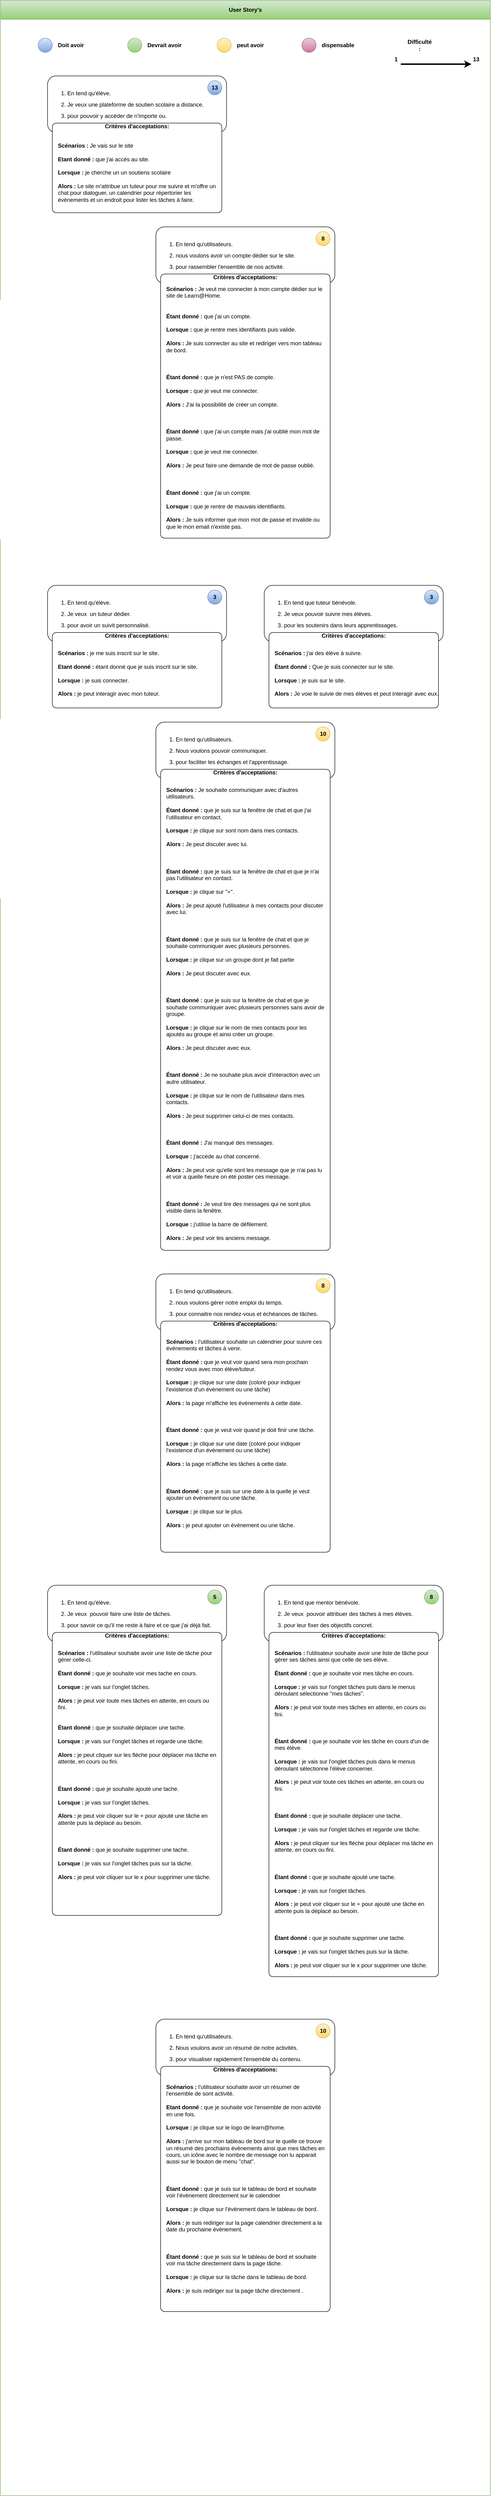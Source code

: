 <mxfile version="21.6.1" type="github" pages="2">
  <diagram name="Page-1" id="sj1A13hGBqNmOc4zXh2_">
    <mxGraphModel dx="1986" dy="1871" grid="1" gridSize="10" guides="1" tooltips="1" connect="1" arrows="1" fold="1" page="1" pageScale="1" pageWidth="827" pageHeight="1169" math="0" shadow="0">
      <root>
        <mxCell id="0" />
        <mxCell id="1" parent="0" />
        <mxCell id="MKo6S_NpZ9i3rgRZni-A-3" value="User Story&#39;s" style="swimlane;whiteSpace=wrap;html=1;startSize=40;fillColor=#d5e8d4;gradientColor=#97d077;strokeColor=#82b366;" parent="1" vertex="1">
          <mxGeometry x="-360" y="-720" width="1040" height="5290" as="geometry">
            <mxRectangle x="-360" y="-720" width="110" height="40" as="alternateBounds" />
          </mxGeometry>
        </mxCell>
        <mxCell id="MKo6S_NpZ9i3rgRZni-A-15" value="" style="endArrow=classic;html=1;rounded=0;strokeWidth=3;" parent="MKo6S_NpZ9i3rgRZni-A-3" edge="1">
          <mxGeometry width="50" height="50" relative="1" as="geometry">
            <mxPoint x="850" y="135" as="sourcePoint" />
            <mxPoint x="1000" y="135" as="targetPoint" />
          </mxGeometry>
        </mxCell>
        <mxCell id="MKo6S_NpZ9i3rgRZni-A-16" value="&lt;b&gt;Difficulté :&lt;/b&gt;" style="text;html=1;strokeColor=none;fillColor=none;align=center;verticalAlign=middle;whiteSpace=wrap;rounded=0;" parent="MKo6S_NpZ9i3rgRZni-A-3" vertex="1">
          <mxGeometry x="860" y="80" width="60" height="30" as="geometry" />
        </mxCell>
        <mxCell id="MKo6S_NpZ9i3rgRZni-A-61" value="&lt;b&gt;1&lt;/b&gt;" style="text;html=1;strokeColor=none;fillColor=none;align=center;verticalAlign=middle;whiteSpace=wrap;rounded=0;" parent="MKo6S_NpZ9i3rgRZni-A-3" vertex="1">
          <mxGeometry x="810" y="110" width="60" height="30" as="geometry" />
        </mxCell>
        <mxCell id="MKo6S_NpZ9i3rgRZni-A-62" value="&lt;b&gt;13&lt;/b&gt;" style="text;html=1;strokeColor=none;fillColor=none;align=center;verticalAlign=middle;whiteSpace=wrap;rounded=0;" parent="MKo6S_NpZ9i3rgRZni-A-3" vertex="1">
          <mxGeometry x="980" y="110" width="60" height="30" as="geometry" />
        </mxCell>
        <mxCell id="MKo6S_NpZ9i3rgRZni-A-6" value="" style="group" parent="MKo6S_NpZ9i3rgRZni-A-3" vertex="1" connectable="0">
          <mxGeometry x="270" y="80" width="130" height="30" as="geometry" />
        </mxCell>
        <mxCell id="MKo6S_NpZ9i3rgRZni-A-7" value="" style="rounded=1;whiteSpace=wrap;html=1;absoluteArcSize=0;metaEdit=0;arcSize=50;fillColor=#d5e8d4;gradientColor=#97d077;strokeColor=#82b366;" parent="MKo6S_NpZ9i3rgRZni-A-6" vertex="1">
          <mxGeometry width="30" height="30" as="geometry" />
        </mxCell>
        <mxCell id="MKo6S_NpZ9i3rgRZni-A-8" value="Devrait avoir" style="text;html=1;strokeColor=none;fillColor=none;align=left;verticalAlign=middle;whiteSpace=wrap;rounded=0;fontStyle=1" parent="MKo6S_NpZ9i3rgRZni-A-6" vertex="1">
          <mxGeometry x="40" width="90" height="30" as="geometry" />
        </mxCell>
        <mxCell id="MKo6S_NpZ9i3rgRZni-A-9" value="" style="group" parent="MKo6S_NpZ9i3rgRZni-A-3" vertex="1" connectable="0">
          <mxGeometry x="460" y="80" width="130" height="30" as="geometry" />
        </mxCell>
        <mxCell id="MKo6S_NpZ9i3rgRZni-A-10" value="" style="rounded=1;whiteSpace=wrap;html=1;absoluteArcSize=0;metaEdit=0;arcSize=50;fillColor=#fff2cc;gradientColor=#ffd966;strokeColor=#d6b656;" parent="MKo6S_NpZ9i3rgRZni-A-9" vertex="1">
          <mxGeometry width="30" height="30" as="geometry" />
        </mxCell>
        <mxCell id="MKo6S_NpZ9i3rgRZni-A-11" value="peut avoir" style="text;html=1;strokeColor=none;fillColor=none;align=left;verticalAlign=middle;whiteSpace=wrap;rounded=0;fontStyle=1" parent="MKo6S_NpZ9i3rgRZni-A-9" vertex="1">
          <mxGeometry x="40" width="90" height="30" as="geometry" />
        </mxCell>
        <mxCell id="MKo6S_NpZ9i3rgRZni-A-12" value="" style="group" parent="MKo6S_NpZ9i3rgRZni-A-3" vertex="1" connectable="0">
          <mxGeometry x="640" y="80" width="130" height="30" as="geometry" />
        </mxCell>
        <mxCell id="MKo6S_NpZ9i3rgRZni-A-13" value="" style="rounded=1;whiteSpace=wrap;html=1;absoluteArcSize=0;metaEdit=0;arcSize=50;fillColor=#e6d0de;strokeColor=#996185;gradientColor=#d5739d;" parent="MKo6S_NpZ9i3rgRZni-A-12" vertex="1">
          <mxGeometry width="30" height="30" as="geometry" />
        </mxCell>
        <mxCell id="MKo6S_NpZ9i3rgRZni-A-14" value="dispensable" style="text;html=1;strokeColor=none;fillColor=none;align=left;verticalAlign=middle;whiteSpace=wrap;rounded=0;fontStyle=1" parent="MKo6S_NpZ9i3rgRZni-A-12" vertex="1">
          <mxGeometry x="40" width="90" height="30" as="geometry" />
        </mxCell>
        <mxCell id="MKo6S_NpZ9i3rgRZni-A-5" value="" style="group" parent="MKo6S_NpZ9i3rgRZni-A-3" vertex="1" connectable="0">
          <mxGeometry x="80" y="80" width="130" height="30" as="geometry" />
        </mxCell>
        <mxCell id="MKo6S_NpZ9i3rgRZni-A-1" value="" style="rounded=1;whiteSpace=wrap;html=1;absoluteArcSize=0;metaEdit=0;arcSize=50;fillColor=#dae8fc;gradientColor=#7ea6e0;strokeColor=#6c8ebf;editable=1;movable=1;resizable=1;rotatable=1;deletable=1;locked=0;connectable=1;noLabel=0;" parent="MKo6S_NpZ9i3rgRZni-A-5" vertex="1">
          <mxGeometry width="30" height="30" as="geometry" />
        </mxCell>
        <mxCell id="MKo6S_NpZ9i3rgRZni-A-4" value="Doit avoir" style="text;html=1;strokeColor=none;fillColor=none;align=left;verticalAlign=middle;whiteSpace=wrap;rounded=0;fontStyle=1" parent="MKo6S_NpZ9i3rgRZni-A-5" vertex="1">
          <mxGeometry x="40" width="90" height="30" as="geometry" />
        </mxCell>
        <mxCell id="OetnsAStxz32LthR_dCU-34" value="" style="group;fontStyle=0;" parent="MKo6S_NpZ9i3rgRZni-A-3" vertex="1" connectable="0">
          <mxGeometry x="100" y="160" width="440" height="390" as="geometry" />
        </mxCell>
        <mxCell id="OetnsAStxz32LthR_dCU-35" value="" style="rounded=1;whiteSpace=wrap;html=1;" parent="OetnsAStxz32LthR_dCU-34" vertex="1">
          <mxGeometry width="380" height="120" as="geometry" />
        </mxCell>
        <mxCell id="OetnsAStxz32LthR_dCU-36" value="&lt;ol style=&quot;line-height: 200%;&quot;&gt;&lt;li&gt;En tend qu&#39;élève.&lt;br&gt;&lt;/li&gt;&lt;li&gt;Je veux une plateforme de soutien scolaire a distance.&lt;br&gt;&lt;/li&gt;&lt;li&gt;pour pouvoir y accéder de n&#39;importe ou.&lt;br&gt;&lt;/li&gt;&lt;/ol&gt;" style="text;strokeColor=none;fillColor=none;align=left;verticalAlign=middle;spacingLeft=0;spacingRight=4;overflow=hidden;rotatable=0;points=[[0,0.5],[1,0.5]];portConstraint=eastwest;whiteSpace=wrap;html=1;spacing=2;spacingTop=4;spacingBottom=4;imageAspect=1;" parent="OetnsAStxz32LthR_dCU-34" vertex="1">
          <mxGeometry width="380" height="120" as="geometry" />
        </mxCell>
        <mxCell id="MKo6S_NpZ9i3rgRZni-A-71" value="13" style="rounded=1;whiteSpace=wrap;html=1;absoluteArcSize=0;metaEdit=0;arcSize=50;fillColor=#dae8fc;gradientColor=#7ea6e0;strokeColor=#6c8ebf;editable=1;movable=1;resizable=1;rotatable=1;deletable=1;locked=0;connectable=1;noLabel=0;fontStyle=1" parent="OetnsAStxz32LthR_dCU-34" vertex="1">
          <mxGeometry x="340" y="10" width="30" height="30" as="geometry" />
        </mxCell>
        <mxCell id="hbFUXT8UACBMAcb7MSX3-1" value="Critères d&#39;acceptations: " style="swimlane;whiteSpace=wrap;html=1;rounded=1;arcSize=50;startSize=10;swimlaneLine=0;verticalAlign=middle;spacingTop=3;fillStyle=auto;labelBackgroundColor=none;moveCells=0;separatorColor=none;glass=0;shadow=0;swimlaneFillColor=#FFFFFF;absoluteArcSize=0;" parent="OetnsAStxz32LthR_dCU-34" vertex="1">
          <mxGeometry x="10" y="100" width="360" height="190" as="geometry">
            <mxRectangle x="10" y="100" width="360" height="20" as="alternateBounds" />
          </mxGeometry>
        </mxCell>
        <mxCell id="JxAMWlbWghc0Z2kch12Z-2" value="&lt;b&gt;Scénarios : &lt;/b&gt;Je vais sur le site&lt;br&gt;&lt;br&gt;&lt;b&gt;Etant donné :&lt;/b&gt; que j&#39;ai accès au site.&lt;br&gt;&lt;br&gt;&lt;b&gt;Lorsque : &lt;/b&gt;je cherche un un soutiens scolaire &lt;br&gt;&lt;br&gt;&lt;b&gt;Alors : &lt;/b&gt;Le site m&#39;attribue un tuteur pour me suivre et m&#39;offre un chat pour dialoguer, un calendrier pour répertorier les évènements et un endroit pour lister les tâches à faire." style="text;html=1;strokeColor=none;fillColor=none;align=left;verticalAlign=middle;whiteSpace=wrap;rounded=0;" parent="hbFUXT8UACBMAcb7MSX3-1" vertex="1">
          <mxGeometry x="10" y="30" width="340" height="150" as="geometry" />
        </mxCell>
        <mxCell id="OetnsAStxz32LthR_dCU-28" value="" style="group" parent="MKo6S_NpZ9i3rgRZni-A-3" vertex="1" connectable="0">
          <mxGeometry x="330" y="480" width="380" height="730" as="geometry" />
        </mxCell>
        <mxCell id="OetnsAStxz32LthR_dCU-29" value="" style="rounded=1;whiteSpace=wrap;html=1;" parent="OetnsAStxz32LthR_dCU-28" vertex="1">
          <mxGeometry width="380" height="119.905" as="geometry" />
        </mxCell>
        <mxCell id="OetnsAStxz32LthR_dCU-30" value="&lt;ol style=&quot;line-height: 200%;&quot;&gt;&lt;li&gt;En tend qu&#39;utilisateurs.&lt;/li&gt;&lt;li&gt;nous voulons avoir un compte dédier sur le site.&lt;br&gt;&lt;/li&gt;&lt;li&gt;pour rassembler l&#39;ensemble de nos activité.&lt;br&gt;&lt;/li&gt;&lt;/ol&gt;" style="text;strokeColor=none;fillColor=none;align=left;verticalAlign=middle;spacingLeft=0;spacingRight=4;overflow=hidden;rotatable=0;points=[[0,0.5],[1,0.5]];portConstraint=eastwest;whiteSpace=wrap;html=1;spacing=2;spacingTop=4;spacingBottom=4;imageAspect=1;" parent="OetnsAStxz32LthR_dCU-28" vertex="1">
          <mxGeometry width="380" height="119.905" as="geometry" />
        </mxCell>
        <mxCell id="MKo6S_NpZ9i3rgRZni-A-74" value="8" style="rounded=1;whiteSpace=wrap;html=1;absoluteArcSize=0;metaEdit=0;arcSize=50;fillColor=#fff2cc;gradientColor=#ffd966;strokeColor=#d6b656;fontStyle=1" parent="OetnsAStxz32LthR_dCU-28" vertex="1">
          <mxGeometry x="340" y="9.992" width="30" height="29.976" as="geometry" />
        </mxCell>
        <mxCell id="JxAMWlbWghc0Z2kch12Z-3" value="Critères d&#39;acceptations: " style="swimlane;whiteSpace=wrap;html=1;rounded=1;arcSize=50;startSize=10;swimlaneLine=0;verticalAlign=middle;spacingTop=4;fillStyle=auto;labelBackgroundColor=none;moveCells=0;separatorColor=none;glass=0;shadow=0;swimlaneFillColor=#FFFFFF;absoluteArcSize=0;" parent="OetnsAStxz32LthR_dCU-28" vertex="1">
          <mxGeometry x="10" y="99.92" width="360" height="560.08" as="geometry">
            <mxRectangle x="10" y="99.92" width="360" height="20.08" as="alternateBounds" />
          </mxGeometry>
        </mxCell>
        <mxCell id="JxAMWlbWghc0Z2kch12Z-4" value="&lt;b&gt;Scénarios : &lt;/b&gt;Je veut me connecter à mon compte dédier sur le site de Learn@Home.&lt;br&gt;&lt;div&gt;&lt;br&gt;&lt;/div&gt;&lt;div&gt;&lt;br&gt;&lt;/div&gt;&lt;b&gt;Étant donné :&lt;/b&gt; que j&#39;ai un compte.&lt;br&gt;&lt;br&gt;&lt;b&gt;Lorsque : &lt;/b&gt;que je rentre mes identifiants puis valide.&lt;br&gt;&lt;br&gt;&lt;div&gt;&lt;b&gt;Alors : &lt;/b&gt;Je suis connecter au site et rediriger vers mon tableau de bord.&lt;/div&gt;&lt;div&gt;&lt;br&gt;&lt;/div&gt;&lt;br&gt;&lt;div&gt;&lt;br&gt;&lt;b&gt;Étant donné :&lt;/b&gt; que je n&#39;est PAS de compte.&lt;br&gt;&lt;br&gt;&lt;b&gt;Lorsque : &lt;/b&gt;que je veut me connecter.&lt;br&gt;&lt;br&gt;&lt;b&gt;Alors : &lt;/b&gt;J&#39;ai la possibilité de créer un compte.&lt;br&gt;&lt;/div&gt;&lt;div&gt;&lt;br&gt;&lt;/div&gt;&lt;div&gt;&lt;br&gt;&lt;br&gt;&lt;b&gt;Étant donné :&lt;/b&gt; que j&#39;ai un compte mais j&#39;ai oublié mon mot de passe.&lt;br&gt;&lt;br&gt;&lt;b&gt;Lorsque : &lt;/b&gt;que je veut me connecter.&lt;br&gt;&lt;br&gt;&lt;b&gt;Alors : &lt;/b&gt;Je peut faire une demande de mot de passe oublié.&lt;br&gt;&lt;br&gt;&lt;br&gt;&lt;br&gt;&lt;b&gt;Étant donné :&lt;/b&gt; que j&#39;ai un compte.&lt;br&gt;&lt;br&gt;&lt;b&gt;Lorsque : &lt;/b&gt;que je rentre de mauvais identifiants.&lt;br&gt;&lt;br&gt;&lt;b&gt;Alors : &lt;/b&gt;Je suis informer que mon mot de passe et invalide ou que le mon email n&#39;existe pas.&lt;/div&gt;" style="text;html=1;strokeColor=none;fillColor=none;align=left;verticalAlign=top;whiteSpace=wrap;rounded=0;" parent="JxAMWlbWghc0Z2kch12Z-3" vertex="1">
          <mxGeometry x="10" y="17.986" width="340" height="261.794" as="geometry" />
        </mxCell>
        <mxCell id="OetnsAStxz32LthR_dCU-47" value="" style="rounded=1;whiteSpace=wrap;html=1;" parent="MKo6S_NpZ9i3rgRZni-A-3" vertex="1">
          <mxGeometry x="330" y="4280" width="380" height="120" as="geometry" />
        </mxCell>
        <mxCell id="OetnsAStxz32LthR_dCU-48" value="&lt;ol style=&quot;line-height: 200%;&quot;&gt;&lt;li&gt;En tend qu&#39;utilisateurs.&lt;br&gt;&lt;/li&gt;&lt;li&gt;Nous voulons avoir un résumé de notre activités. &lt;br&gt;&lt;/li&gt;&lt;li&gt;pour visualiser rapidement l&#39;ensemble du contenu.&lt;br&gt;&lt;/li&gt;&lt;/ol&gt;" style="text;strokeColor=none;fillColor=none;align=left;verticalAlign=middle;spacingLeft=0;spacingRight=4;overflow=hidden;rotatable=0;points=[[0,0.5],[1,0.5]];portConstraint=eastwest;whiteSpace=wrap;html=1;spacing=2;spacingTop=4;spacingBottom=4;imageAspect=1;" parent="MKo6S_NpZ9i3rgRZni-A-3" vertex="1">
          <mxGeometry x="330" y="4280" width="380" height="120" as="geometry" />
        </mxCell>
        <mxCell id="MKo6S_NpZ9i3rgRZni-A-69" value="10" style="rounded=1;whiteSpace=wrap;html=1;absoluteArcSize=0;metaEdit=0;arcSize=50;fillColor=#fff2cc;gradientColor=#ffd966;strokeColor=#d6b656;fontStyle=1" parent="MKo6S_NpZ9i3rgRZni-A-3" vertex="1">
          <mxGeometry x="670" y="4290" width="30" height="30" as="geometry" />
        </mxCell>
        <mxCell id="JxAMWlbWghc0Z2kch12Z-17" value="Critères d&#39;acceptations: " style="swimlane;whiteSpace=wrap;html=1;rounded=1;arcSize=50;startSize=10;swimlaneLine=0;verticalAlign=middle;spacingTop=3;fillStyle=auto;labelBackgroundColor=none;moveCells=0;separatorColor=none;glass=0;shadow=0;swimlaneFillColor=#FFFFFF;absoluteArcSize=0;" parent="MKo6S_NpZ9i3rgRZni-A-3" vertex="1">
          <mxGeometry x="340" y="4380" width="360" height="520" as="geometry">
            <mxRectangle x="340" y="4380" width="360" height="20" as="alternateBounds" />
          </mxGeometry>
        </mxCell>
        <mxCell id="JxAMWlbWghc0Z2kch12Z-18" value="&lt;b&gt;Scénarios : &lt;/b&gt;l&#39;utilisateur souhaite avoir un résumer de l&#39;ensemble de sont activité.&lt;br&gt;&lt;br&gt;&lt;b&gt;Etant donné :&lt;/b&gt; que je souhaite voir l&#39;ensemble de mon activité en une fois.&lt;br&gt;&lt;br&gt;&lt;b&gt;Lorsque : &lt;/b&gt;je clique sur le logo de learn@home.&lt;br&gt;&lt;br&gt;&lt;div&gt;&lt;b&gt;Alors : &lt;/b&gt;j&#39;arrive sur mon tableau de bord sur le quelle ce trouve un résumé des prochains évènements ainsi que mes tâches en cours, un icône avec le nombre de message non lu apparait aussi sur le bouton de menu &quot;chat&quot;.&lt;/div&gt;&lt;div&gt;&lt;br&gt;&lt;/div&gt;&lt;div&gt;&lt;br&gt;&lt;/div&gt;&lt;div&gt;&lt;br&gt;&lt;/div&gt;&lt;div&gt;&lt;b&gt;Étant donné :&lt;/b&gt; que je suis sur le tableau de bord et souhaite voir l’évènement directement sur le calendrier&lt;br&gt;&lt;br&gt;&lt;b&gt;Lorsque : &lt;/b&gt;je clique sur l&#39;évènement dans le tableau de bord.&lt;br&gt;&lt;br&gt;&lt;div&gt;&lt;b&gt;Alors : &lt;/b&gt;je suis rediriger sur la page calendrier directement a la date du prochaine évènement.&lt;br&gt;&lt;/div&gt;&lt;div&gt;&lt;br&gt;&lt;br&gt;&lt;/div&gt;&lt;/div&gt;&lt;div&gt;&lt;div&gt;&lt;br&gt;&lt;/div&gt;&lt;b&gt;Étant donné :&lt;/b&gt; que je suis sur le tableau de bord et souhaite voir ma tâche directement dans la page tâche.&lt;br&gt;&lt;br&gt;&lt;b&gt;Lorsque : &lt;/b&gt;je clique sur la tâche dans le tableau de bord.&lt;br&gt;&lt;br&gt;&lt;b&gt;Alors : &lt;/b&gt;je suis rediriger sur la page tâche directement .&lt;/div&gt;" style="text;html=1;strokeColor=none;fillColor=none;align=left;verticalAlign=top;whiteSpace=wrap;rounded=0;" parent="JxAMWlbWghc0Z2kch12Z-17" vertex="1">
          <mxGeometry x="10" y="30" width="340" height="880" as="geometry" />
        </mxCell>
        <mxCell id="glmxG8PI0PAgrx1D5rJq-1" style="edgeStyle=orthogonalEdgeStyle;rounded=0;orthogonalLoop=1;jettySize=auto;html=1;exitX=0.5;exitY=1;exitDx=0;exitDy=0;" edge="1" parent="JxAMWlbWghc0Z2kch12Z-17" source="JxAMWlbWghc0Z2kch12Z-18" target="JxAMWlbWghc0Z2kch12Z-18">
          <mxGeometry relative="1" as="geometry" />
        </mxCell>
        <mxCell id="OetnsAStxz32LthR_dCU-49" value="" style="group" parent="MKo6S_NpZ9i3rgRZni-A-3" vertex="1" connectable="0">
          <mxGeometry x="330" y="1530" width="380" height="1120" as="geometry" />
        </mxCell>
        <mxCell id="OetnsAStxz32LthR_dCU-26" value="" style="rounded=1;whiteSpace=wrap;html=1;" parent="OetnsAStxz32LthR_dCU-49" vertex="1">
          <mxGeometry width="380" height="120.0" as="geometry" />
        </mxCell>
        <mxCell id="OetnsAStxz32LthR_dCU-27" value="&lt;ol style=&quot;line-height: 200%;&quot;&gt;&lt;li&gt;En tend qu&#39;utilisateurs.&lt;/li&gt;&lt;li&gt;Nous voulons pouvoir communiquer.&lt;br&gt;&lt;/li&gt;&lt;li&gt;pour faciliter les échanges et l&#39;apprentissage.&lt;br&gt;&lt;/li&gt;&lt;/ol&gt;" style="text;strokeColor=none;fillColor=none;align=left;verticalAlign=middle;spacingLeft=0;spacingRight=4;overflow=hidden;rotatable=0;points=[[0,0.5],[1,0.5]];portConstraint=eastwest;whiteSpace=wrap;html=1;spacing=2;spacingTop=0;spacingBottom=0;imageAspect=1;" parent="OetnsAStxz32LthR_dCU-49" vertex="1">
          <mxGeometry width="380" height="120.0" as="geometry" />
        </mxCell>
        <mxCell id="MKo6S_NpZ9i3rgRZni-A-79" value="10" style="rounded=1;whiteSpace=wrap;html=1;absoluteArcSize=0;metaEdit=0;arcSize=50;fillColor=#fff2cc;gradientColor=#ffd966;strokeColor=#d6b656;fontStyle=1" parent="OetnsAStxz32LthR_dCU-49" vertex="1">
          <mxGeometry x="340" y="10" width="30" height="30" as="geometry" />
        </mxCell>
        <mxCell id="JxAMWlbWghc0Z2kch12Z-9" value="Critères d&#39;acceptations: " style="swimlane;whiteSpace=wrap;html=1;rounded=1;arcSize=50;startSize=10;swimlaneLine=0;verticalAlign=middle;spacingTop=3;fillStyle=auto;labelBackgroundColor=none;moveCells=0;separatorColor=none;glass=0;shadow=0;swimlaneFillColor=#FFFFFF;absoluteArcSize=0;" parent="OetnsAStxz32LthR_dCU-49" vertex="1">
          <mxGeometry x="10" y="100" width="360" height="1020" as="geometry">
            <mxRectangle x="10" y="100" width="360" height="20" as="alternateBounds" />
          </mxGeometry>
        </mxCell>
        <mxCell id="JxAMWlbWghc0Z2kch12Z-10" value="&lt;b&gt;Scénarios : &lt;/b&gt;Je souhaite communiquer avec d&#39;autres utilisateurs.&lt;br&gt;&lt;br&gt;&lt;b&gt;Étant donné :&lt;/b&gt; que je suis sur la fenêtre de chat et que j&#39;ai l&#39;utilisateur en contact.&lt;br&gt;&lt;br&gt;&lt;b&gt;Lorsque : &lt;/b&gt;je clique sur sont nom dans mes contacts.&lt;br&gt;&lt;br&gt;&lt;div&gt;&lt;b&gt;Alors : &lt;/b&gt;Je peut discuter avec lui.&lt;/div&gt;&lt;div&gt;&lt;br&gt;&lt;/div&gt;&lt;div&gt;&lt;br&gt;&lt;/div&gt;&lt;div&gt;&lt;br&gt;&lt;/div&gt;&lt;div&gt;&lt;b&gt;Étant donné :&lt;/b&gt; que je suis sur la fenêtre de chat et que je n&#39;ai pas l&#39;utilisateur en contact.&lt;br&gt;&lt;br&gt;&lt;b&gt;Lorsque : &lt;/b&gt;je clique sur &quot;+&quot;.&lt;br&gt;&lt;br&gt;&lt;div&gt;&lt;b&gt;Alors : &lt;/b&gt;Je peut ajouté l&#39;utilisateur à mes contacts pour discuter avec lui.&lt;br&gt;&lt;/div&gt;&lt;div&gt;&lt;br&gt;&lt;/div&gt;&lt;div&gt;&lt;br&gt;&lt;br&gt;&lt;b&gt;Étant donné :&lt;/b&gt; que je suis sur la fenêtre de chat et que je souhaite communiquer avec plusieurs personnes.&lt;br&gt;&lt;br&gt;&lt;b&gt;Lorsque : &lt;/b&gt;je clique sur un groupe dont je fait partie&lt;br&gt;&lt;br&gt;&lt;div&gt;&lt;b&gt;Alors : &lt;/b&gt;Je peut discuter avec eux.&lt;/div&gt;&lt;div&gt;&lt;br&gt;&lt;/div&gt;&lt;div&gt;&lt;br&gt;&lt;/div&gt;&lt;div&gt;&lt;br&gt;&lt;/div&gt;&lt;div&gt;&lt;b&gt;Étant donné :&lt;/b&gt; que je suis sur la fenêtre de chat et que je souhaite communiquer avec plusieurs personnes sans avoir de groupe.&lt;br&gt;&lt;br&gt;&lt;b&gt;Lorsque : &lt;/b&gt;je clique sur le nom de mes contacts pour les ajoutés au groupe et ainsi créer un groupe.&lt;br&gt;&lt;br&gt;&lt;div&gt;&lt;b&gt;Alors : &lt;/b&gt;Je peut discuter avec eux.&lt;/div&gt;&lt;div&gt;&lt;br&gt;&lt;/div&gt;&lt;div&gt;&lt;br&gt;&lt;/div&gt;&lt;div&gt;&lt;br&gt;&lt;/div&gt;&lt;div&gt;&lt;div&gt;&lt;b&gt;Étant donné :&lt;/b&gt; Je ne souhaite plus avoir d&#39;interaction avec un autre utilisateur.&lt;br&gt;&lt;br&gt;&lt;b&gt;Lorsque : &lt;/b&gt;je clique sur le nom de l&#39;utilisateur dans mes contacts.&lt;/div&gt;&lt;div&gt;&lt;br&gt;&lt;div&gt;&lt;b&gt;Alors : &lt;/b&gt;Je peut supprimer celui-ci de mes contacts.&lt;/div&gt;&lt;div&gt;&lt;br&gt;&lt;/div&gt;&lt;div&gt;&lt;br&gt;&lt;/div&gt;&lt;div&gt;&lt;br&gt;&lt;/div&gt;&lt;div&gt;&lt;div&gt;&lt;b&gt;Étant donné :&lt;/b&gt; J&#39;ai manqué des messages.&lt;br&gt;&lt;br&gt;&lt;b&gt;Lorsque : &lt;/b&gt;j&#39;accède au chat concerné.&lt;br&gt;&lt;/div&gt;&lt;br&gt;&lt;b&gt;Alors : &lt;/b&gt;Je peut voir qu&#39;elle sont les message que je n&#39;ai pas lu et voir a quelle heure on été poster ces message.&lt;/div&gt;&lt;div&gt;&lt;br&gt;&lt;/div&gt;&lt;div&gt;&lt;br&gt;&lt;/div&gt;&lt;div&gt;&lt;br&gt;&lt;/div&gt;&lt;div&gt;&lt;div&gt;&lt;b&gt;Étant donné :&lt;/b&gt; Je veut lire des messages qui ne sont plus visible dans la fenêtre.&lt;br&gt;&lt;br&gt;&lt;b&gt;Lorsque : &lt;/b&gt;j&#39;utilise la barre de défilement.&lt;br&gt;&lt;/div&gt;&lt;br&gt;&lt;b&gt;Alors : &lt;/b&gt;Je peut voir les anciens message.&lt;/div&gt;&lt;/div&gt;&lt;/div&gt;&lt;/div&gt;&lt;/div&gt;&lt;/div&gt;&lt;div&gt;&lt;br&gt;&lt;/div&gt;" style="text;html=1;strokeColor=none;fillColor=none;align=left;verticalAlign=top;whiteSpace=wrap;rounded=0;" parent="JxAMWlbWghc0Z2kch12Z-9" vertex="1">
          <mxGeometry x="10" y="30" width="340" height="990" as="geometry" />
        </mxCell>
        <mxCell id="OetnsAStxz32LthR_dCU-32" value="" style="rounded=1;whiteSpace=wrap;html=1;" parent="MKo6S_NpZ9i3rgRZni-A-3" vertex="1">
          <mxGeometry x="100" y="1240" width="380" height="120" as="geometry" />
        </mxCell>
        <mxCell id="OetnsAStxz32LthR_dCU-33" value="&lt;ol style=&quot;line-height: 200%;&quot;&gt;&lt;li&gt;En tend qu&#39;élève.&lt;/li&gt;&lt;li&gt;Je veux&amp;nbsp; un tuteur dédier.&lt;br&gt;&lt;/li&gt;&lt;li&gt;pour avoir un suivit personnalisé.&lt;br&gt;&lt;/li&gt;&lt;/ol&gt;" style="text;strokeColor=none;fillColor=none;align=left;verticalAlign=middle;spacingLeft=0;spacingRight=4;overflow=hidden;rotatable=0;points=[[0,0.5],[1,0.5]];portConstraint=eastwest;whiteSpace=wrap;html=1;spacing=2;spacingTop=4;spacingBottom=4;imageAspect=1;" parent="MKo6S_NpZ9i3rgRZni-A-3" vertex="1">
          <mxGeometry x="100" y="1240" width="380" height="120" as="geometry" />
        </mxCell>
        <mxCell id="MKo6S_NpZ9i3rgRZni-A-72" value="3" style="rounded=1;whiteSpace=wrap;html=1;absoluteArcSize=0;metaEdit=0;arcSize=50;fillColor=#dae8fc;gradientColor=#7ea6e0;strokeColor=#6c8ebf;editable=1;movable=1;resizable=1;rotatable=1;deletable=1;locked=0;connectable=1;noLabel=0;fontStyle=1" parent="MKo6S_NpZ9i3rgRZni-A-3" vertex="1">
          <mxGeometry x="440" y="1250" width="30" height="30" as="geometry" />
        </mxCell>
        <mxCell id="JxAMWlbWghc0Z2kch12Z-5" value="Critères d&#39;acceptations: " style="swimlane;whiteSpace=wrap;html=1;rounded=1;arcSize=50;startSize=10;swimlaneLine=0;verticalAlign=middle;spacingTop=3;fillStyle=auto;labelBackgroundColor=none;moveCells=0;separatorColor=none;glass=0;shadow=0;swimlaneFillColor=#FFFFFF;absoluteArcSize=0;" parent="MKo6S_NpZ9i3rgRZni-A-3" vertex="1">
          <mxGeometry x="110" y="1340" width="360" height="160" as="geometry">
            <mxRectangle x="110" y="1140" width="360" height="20" as="alternateBounds" />
          </mxGeometry>
        </mxCell>
        <mxCell id="JxAMWlbWghc0Z2kch12Z-6" value="&lt;b&gt;Scénarios : &lt;/b&gt;je me suis inscrit sur le site.&lt;br&gt;&lt;br&gt;&lt;b&gt;Etant donné :&lt;/b&gt; étant donné que je suis inscrit sur le site.&lt;br&gt;&lt;br&gt;&lt;b&gt;Lorsque : &lt;/b&gt;je suis connecter.&lt;br&gt;&lt;br&gt;&lt;b&gt;Alors : &lt;/b&gt;je peut interagir avec mon tuteur." style="text;html=1;strokeColor=none;fillColor=none;align=left;verticalAlign=top;whiteSpace=wrap;rounded=0;" parent="JxAMWlbWghc0Z2kch12Z-5" vertex="1">
          <mxGeometry x="10" y="30" width="340" height="250" as="geometry" />
        </mxCell>
        <mxCell id="OetnsAStxz32LthR_dCU-38" value="" style="rounded=1;whiteSpace=wrap;html=1;" parent="MKo6S_NpZ9i3rgRZni-A-3" vertex="1">
          <mxGeometry x="560" y="1240" width="380" height="120" as="geometry" />
        </mxCell>
        <mxCell id="OetnsAStxz32LthR_dCU-39" value="&lt;ol style=&quot;line-height: 200%;&quot;&gt;&lt;li&gt;En tend que tuteur bénévole.&lt;br&gt;&lt;/li&gt;&lt;li&gt;Je veux pouvoir suivre mes élèves.&lt;br&gt;&lt;/li&gt;&lt;li&gt;pour les soutenirs dans leurs apprentissages.&lt;br&gt;&lt;/li&gt;&lt;/ol&gt;" style="text;strokeColor=none;fillColor=none;align=left;verticalAlign=middle;spacingLeft=0;spacingRight=4;overflow=hidden;rotatable=0;points=[[0,0.5],[1,0.5]];portConstraint=eastwest;whiteSpace=wrap;html=1;spacing=2;spacingTop=4;spacingBottom=4;imageAspect=1;" parent="MKo6S_NpZ9i3rgRZni-A-3" vertex="1">
          <mxGeometry x="560" y="1240" width="380" height="120" as="geometry" />
        </mxCell>
        <mxCell id="MKo6S_NpZ9i3rgRZni-A-73" value="3" style="rounded=1;whiteSpace=wrap;html=1;absoluteArcSize=0;metaEdit=0;arcSize=50;fillColor=#dae8fc;gradientColor=#7ea6e0;strokeColor=#6c8ebf;editable=1;movable=1;resizable=1;rotatable=1;deletable=1;locked=0;connectable=1;noLabel=0;fontStyle=1" parent="MKo6S_NpZ9i3rgRZni-A-3" vertex="1">
          <mxGeometry x="900" y="1250" width="30" height="30" as="geometry" />
        </mxCell>
        <mxCell id="JxAMWlbWghc0Z2kch12Z-7" value="Critères d&#39;acceptations: " style="swimlane;whiteSpace=wrap;html=1;rounded=1;arcSize=50;startSize=10;swimlaneLine=0;verticalAlign=middle;spacingTop=3;fillStyle=auto;labelBackgroundColor=none;moveCells=0;separatorColor=none;glass=0;shadow=0;swimlaneFillColor=#FFFFFF;absoluteArcSize=0;gradientColor=none;" parent="MKo6S_NpZ9i3rgRZni-A-3" vertex="1">
          <mxGeometry x="570" y="1340" width="360" height="160" as="geometry">
            <mxRectangle x="570" y="1140" width="360" height="20" as="alternateBounds" />
          </mxGeometry>
        </mxCell>
        <mxCell id="JxAMWlbWghc0Z2kch12Z-8" value="&lt;b&gt;Scénarios : &lt;/b&gt;j&#39;ai des élève à suivre.&lt;br&gt;&lt;br&gt;&lt;b&gt;Étant donné :&lt;/b&gt; Que je suis connecter sur le site.&lt;br&gt;&lt;br&gt;&lt;b&gt;Lorsque : &lt;/b&gt;je suis sur le site.&lt;br&gt;&lt;br&gt;&lt;b&gt;Alors : &lt;/b&gt;Je voie le suivie de mes élèves et peut interagir avec eux." style="text;html=1;strokeColor=none;fillColor=none;align=left;verticalAlign=top;whiteSpace=wrap;rounded=0;" parent="JxAMWlbWghc0Z2kch12Z-7" vertex="1">
          <mxGeometry x="10" y="30" width="370" height="110" as="geometry" />
        </mxCell>
        <mxCell id="OetnsAStxz32LthR_dCU-12" value="" style="rounded=1;whiteSpace=wrap;html=1;container=0;" parent="MKo6S_NpZ9i3rgRZni-A-3" vertex="1">
          <mxGeometry x="100" y="3360" width="380" height="120" as="geometry" />
        </mxCell>
        <mxCell id="OetnsAStxz32LthR_dCU-23" value="&lt;ol style=&quot;line-height: 200%;&quot;&gt;&lt;li&gt;En tend qu&#39;élève.&lt;br&gt;&lt;/li&gt;&lt;li&gt;Je veux&amp;nbsp; pouvoir faire une liste de tâches.&lt;br&gt;&lt;/li&gt;&lt;li&gt;pour savoir ce qu&#39;il me reste à faire et ce que j&#39;ai déjà fait.&lt;br&gt;&lt;/li&gt;&lt;/ol&gt;" style="text;strokeColor=none;fillColor=none;align=left;verticalAlign=middle;spacingLeft=0;spacingRight=4;overflow=hidden;rotatable=0;points=[[0,0.5],[1,0.5]];portConstraint=eastwest;whiteSpace=wrap;html=1;spacing=2;spacingTop=4;spacingBottom=4;imageAspect=1;" parent="MKo6S_NpZ9i3rgRZni-A-3" vertex="1">
          <mxGeometry x="100" y="3360" width="380" height="120" as="geometry" />
        </mxCell>
        <mxCell id="MKo6S_NpZ9i3rgRZni-A-76" value="5" style="rounded=1;whiteSpace=wrap;html=1;absoluteArcSize=0;metaEdit=0;arcSize=50;fillColor=#d5e8d4;gradientColor=#97d077;strokeColor=#82b366;fontStyle=1" parent="MKo6S_NpZ9i3rgRZni-A-3" vertex="1">
          <mxGeometry x="440" y="3370" width="30" height="30" as="geometry" />
        </mxCell>
        <mxCell id="JxAMWlbWghc0Z2kch12Z-13" value="Critères d&#39;acceptations: " style="swimlane;whiteSpace=wrap;html=1;rounded=1;arcSize=50;startSize=10;swimlaneLine=0;verticalAlign=middle;spacingTop=3;fillStyle=auto;labelBackgroundColor=none;moveCells=0;separatorColor=none;glass=0;shadow=0;swimlaneFillColor=#FFFFFF;absoluteArcSize=0;" parent="MKo6S_NpZ9i3rgRZni-A-3" vertex="1">
          <mxGeometry x="110" y="3460" width="360" height="600" as="geometry">
            <mxRectangle x="110" y="3400" width="360" height="20" as="alternateBounds" />
          </mxGeometry>
        </mxCell>
        <mxCell id="JxAMWlbWghc0Z2kch12Z-14" value="&lt;b&gt;Scénarios : &lt;/b&gt;l&#39;utilisateur souhaite avoir une liste de tâche pour gérer celle-ci.&lt;br&gt;&lt;br&gt;&lt;b&gt;Étant donné :&lt;/b&gt; que je souhaite voir mes tache en cours.&lt;br&gt;&lt;br&gt;&lt;b&gt;Lorsque : &lt;/b&gt;je vais sur l&#39;onglet tâches.&lt;br&gt;&lt;br&gt;&lt;div&gt;&lt;b&gt;Alors : &lt;/b&gt;je peut voir toute mes tâches en attente, en cours ou fini.&lt;/div&gt;&lt;div&gt;&lt;br&gt;&lt;/div&gt;&lt;div&gt;&lt;br&gt;&lt;/div&gt;&lt;div&gt;&lt;b&gt;Étant donné :&lt;/b&gt; que je souhaite déplacer une tache.&lt;br&gt;&lt;br&gt;&lt;b&gt;Lorsque : &lt;/b&gt;je vais sur l&#39;onglet tâches et regarde une tâche.&lt;br&gt;&lt;br&gt;&lt;b&gt;Alors : &lt;/b&gt;je peut cliquer sur les flèche pour déplacer ma tâche en attente, en cours ou fini.&lt;/div&gt;&lt;div&gt;&lt;br&gt;&lt;/div&gt;&lt;div&gt;&lt;br&gt;&lt;/div&gt;&lt;div&gt;&lt;div&gt;&lt;br&gt;&lt;/div&gt;&lt;div&gt;&lt;b&gt;Étant donné :&lt;/b&gt; que je souhaite ajouté une tache.&lt;br&gt;&lt;br&gt;&lt;b&gt;Lorsque : &lt;/b&gt;je vais sur l&#39;onglet tâches.&lt;br&gt;&lt;br&gt;&lt;b&gt;Alors : &lt;/b&gt;je peut voir cliquer sur le + pour ajouté une tâche en attente puis la déplacé au besoin.&lt;/div&gt;&lt;div&gt;&lt;br&gt;&lt;/div&gt;&lt;div&gt;&lt;br&gt;&lt;/div&gt;&lt;div&gt;&lt;br&gt;&lt;/div&gt;&lt;div&gt;&lt;div&gt;&lt;b&gt;Étant donné :&lt;/b&gt; que je souhaite supprimer une tache.&lt;br&gt;&lt;br&gt;&lt;b&gt;Lorsque : &lt;/b&gt;je vais sur l&#39;onglet tâches puis sur la tâche.&lt;br&gt;&lt;br&gt;&lt;b&gt;Alors : &lt;/b&gt;je peut voir cliquer sur le x pour supprimer une tâche.&lt;br&gt;&lt;/div&gt;&lt;div&gt;&lt;br&gt;&lt;/div&gt;&lt;div&gt;&lt;br&gt;&lt;br&gt;&lt;/div&gt;&lt;/div&gt;&lt;div&gt;&lt;br&gt;&lt;/div&gt;&lt;/div&gt;" style="text;html=1;strokeColor=none;fillColor=none;align=left;verticalAlign=top;whiteSpace=wrap;rounded=0;" parent="JxAMWlbWghc0Z2kch12Z-13" vertex="1">
          <mxGeometry x="10" y="30" width="340" height="530" as="geometry" />
        </mxCell>
        <mxCell id="OetnsAStxz32LthR_dCU-41" value="" style="rounded=1;whiteSpace=wrap;html=1;" parent="MKo6S_NpZ9i3rgRZni-A-3" vertex="1">
          <mxGeometry x="560" y="3360" width="380" height="120" as="geometry" />
        </mxCell>
        <mxCell id="OetnsAStxz32LthR_dCU-42" value="&lt;ol style=&quot;line-height: 200%;&quot;&gt;&lt;li&gt;En tend que mentor bénévole.&lt;br&gt;&lt;/li&gt;&lt;li&gt;Je veux&amp;nbsp; pouvoir attribuer des tâches à mes élèves.&lt;br&gt;&lt;/li&gt;&lt;li&gt;pour leur fixer des objectifs concret.&lt;br&gt;&lt;/li&gt;&lt;/ol&gt;" style="text;strokeColor=none;fillColor=none;align=left;verticalAlign=middle;spacingLeft=0;spacingRight=4;overflow=hidden;rotatable=0;points=[[0,0.5],[1,0.5]];portConstraint=eastwest;whiteSpace=wrap;html=1;spacing=2;spacingTop=4;spacingBottom=4;imageAspect=1;" parent="MKo6S_NpZ9i3rgRZni-A-3" vertex="1">
          <mxGeometry x="560" y="3360" width="380" height="120" as="geometry" />
        </mxCell>
        <mxCell id="MKo6S_NpZ9i3rgRZni-A-77" value="8" style="rounded=1;whiteSpace=wrap;html=1;absoluteArcSize=0;metaEdit=0;arcSize=50;fillColor=#d5e8d4;gradientColor=#97d077;strokeColor=#82b366;fontStyle=1" parent="MKo6S_NpZ9i3rgRZni-A-3" vertex="1">
          <mxGeometry x="900" y="3370" width="30" height="30" as="geometry" />
        </mxCell>
        <mxCell id="JxAMWlbWghc0Z2kch12Z-15" value="Critères d&#39;acceptations: " style="swimlane;whiteSpace=wrap;html=1;rounded=1;arcSize=50;startSize=10;swimlaneLine=0;verticalAlign=middle;spacingTop=3;fillStyle=auto;labelBackgroundColor=none;moveCells=0;separatorColor=none;glass=0;shadow=0;swimlaneFillColor=#FFFFFF;absoluteArcSize=0;" parent="MKo6S_NpZ9i3rgRZni-A-3" vertex="1">
          <mxGeometry x="570" y="3460" width="360" height="730" as="geometry">
            <mxRectangle x="570" y="3400" width="360" height="20" as="alternateBounds" />
          </mxGeometry>
        </mxCell>
        <mxCell id="JxAMWlbWghc0Z2kch12Z-16" value="&lt;b&gt;Scénarios : &lt;/b&gt;l&#39;utilisateur souhaite avoir une liste de tâche pour gérer ses tâches ainsi que celle de ses élève.&lt;br&gt;&lt;br&gt;&lt;b&gt;Étant donné :&lt;/b&gt; que je souhaite voir mes tâche en cours.&lt;br&gt;&lt;br&gt;&lt;b&gt;Lorsque : &lt;/b&gt;je vais sur l&#39;onglet tâches puis dans le menus déroulant sélectionne &quot;mes tâches&quot;.&lt;br&gt;&lt;br&gt;&lt;div&gt;&lt;b&gt;Alors : &lt;/b&gt;je peut voir toute mes tâches en attente, en cours ou fini.&lt;/div&gt;&lt;div&gt;&lt;br&gt;&lt;/div&gt;&lt;div&gt;&lt;br&gt;&lt;/div&gt;&lt;div&gt;&lt;br&gt;&lt;/div&gt;&lt;div&gt;&lt;b&gt;Étant donné :&lt;/b&gt; que je souhaite voir les tâche en cours d&#39;un de mes élève.&lt;br&gt;&lt;br&gt;&lt;b&gt;Lorsque : &lt;/b&gt;je vais sur l&#39;onglet tâches puis dans le menus déroulant sélectionne l&#39;élève concerner.&lt;br&gt;&lt;br&gt;&lt;div&gt;&lt;b&gt;Alors : &lt;/b&gt;je peut voir toute ces tâches en attente, en cours ou fini.&lt;/div&gt;&lt;div&gt;&lt;br&gt;&lt;/div&gt;&lt;/div&gt;&lt;div&gt;&lt;br&gt;&lt;/div&gt;&lt;div&gt;&lt;br&gt;&lt;/div&gt;&lt;div&gt;&lt;b&gt;Étant donné :&lt;/b&gt; que je souhaite déplacer une tache.&lt;br&gt;&lt;br&gt;&lt;b&gt;Lorsque : &lt;/b&gt;je vais sur l&#39;onglet tâches et regarde une tâche.&lt;br&gt;&lt;br&gt;&lt;b&gt;Alors : &lt;/b&gt;je peut cliquer sur les flèche pour déplacer ma tâche en attente, en cours ou fini.&lt;/div&gt;&lt;div&gt;&lt;br&gt;&lt;/div&gt;&lt;div&gt;&lt;br&gt;&lt;/div&gt;&lt;div&gt;&lt;div&gt;&lt;br&gt;&lt;/div&gt;&lt;div&gt;&lt;b&gt;Étant donné :&lt;/b&gt; que je souhaite ajouté une tache.&lt;br&gt;&lt;br&gt;&lt;b&gt;Lorsque : &lt;/b&gt;je vais sur l&#39;onglet tâches.&lt;br&gt;&lt;br&gt;&lt;b&gt;Alors : &lt;/b&gt;je peut voir cliquer sur le + pour ajouté une tâche en attente puis la déplacé au besoin.&lt;/div&gt;&lt;div&gt;&lt;br&gt;&lt;/div&gt;&lt;div&gt;&lt;br&gt;&lt;/div&gt;&lt;div&gt;&lt;br&gt;&lt;/div&gt;&lt;div&gt;&lt;div&gt;&lt;b&gt;Étant donné :&lt;/b&gt; que je souhaite supprimer une tache.&lt;br&gt;&lt;br&gt;&lt;b&gt;Lorsque : &lt;/b&gt;je vais sur l&#39;onglet tâches puis sur la tâche.&lt;br&gt;&lt;br&gt;&lt;b&gt;Alors : &lt;/b&gt;je peut voir cliquer sur le x pour supprimer une tâche.&lt;br&gt;&lt;/div&gt;&lt;div&gt;&lt;br&gt;&lt;/div&gt;&lt;div&gt;&lt;br&gt;&lt;br&gt;&lt;/div&gt;&lt;/div&gt;&lt;div&gt;&lt;br&gt;&lt;br&gt;&lt;/div&gt;&lt;/div&gt;" style="text;html=1;strokeColor=none;fillColor=none;align=left;verticalAlign=top;whiteSpace=wrap;rounded=0;" parent="JxAMWlbWghc0Z2kch12Z-15" vertex="1">
          <mxGeometry x="10" y="30" width="340" height="610" as="geometry" />
        </mxCell>
        <mxCell id="MKo6S_NpZ9i3rgRZni-A-2" value="" style="group" parent="MKo6S_NpZ9i3rgRZni-A-3" vertex="1" connectable="0">
          <mxGeometry x="330" y="2700" width="380" height="590" as="geometry" />
        </mxCell>
        <mxCell id="EO4pnPSAchLOPsAstI3M-14" value="" style="rounded=1;whiteSpace=wrap;html=1;container=0;" parent="MKo6S_NpZ9i3rgRZni-A-2" vertex="1">
          <mxGeometry width="380" height="120" as="geometry" />
        </mxCell>
        <mxCell id="EO4pnPSAchLOPsAstI3M-6" value="&lt;ol style=&quot;line-height: 200%;&quot;&gt;&lt;li&gt;En tend qu&#39;utilisateurs.&lt;/li&gt;&lt;li&gt;nous voulons gérer notre emploi du temps. &lt;br&gt;&lt;/li&gt;&lt;li&gt;pour connaitre nos rendez-vous et échéances de tâches.&lt;br&gt;&lt;/li&gt;&lt;/ol&gt;" style="text;strokeColor=none;fillColor=none;align=left;verticalAlign=middle;spacingLeft=0;spacingRight=4;overflow=hidden;rotatable=0;points=[[0,0.5],[1,0.5]];portConstraint=eastwest;whiteSpace=wrap;html=1;spacing=2;spacingTop=4;spacingBottom=4;imageAspect=1;container=0;" parent="MKo6S_NpZ9i3rgRZni-A-2" vertex="1">
          <mxGeometry width="380" height="120" as="geometry" />
        </mxCell>
        <mxCell id="MKo6S_NpZ9i3rgRZni-A-78" value="8" style="rounded=1;whiteSpace=wrap;html=1;absoluteArcSize=0;metaEdit=0;arcSize=50;fillColor=#fff2cc;gradientColor=#ffd966;strokeColor=#d6b656;fontStyle=1" parent="MKo6S_NpZ9i3rgRZni-A-2" vertex="1">
          <mxGeometry x="340" y="10" width="30" height="30" as="geometry" />
        </mxCell>
        <mxCell id="JxAMWlbWghc0Z2kch12Z-11" value="Critères d&#39;acceptations: " style="swimlane;whiteSpace=wrap;html=1;rounded=1;arcSize=50;startSize=10;swimlaneLine=0;verticalAlign=middle;spacingTop=2;fillStyle=auto;labelBackgroundColor=none;moveCells=0;separatorColor=none;glass=0;shadow=0;swimlaneFillColor=#FFFFFF;absoluteArcSize=0;" parent="MKo6S_NpZ9i3rgRZni-A-2" vertex="1">
          <mxGeometry x="10" y="100" width="360" height="490" as="geometry">
            <mxRectangle x="10" y="100" width="360" height="20" as="alternateBounds" />
          </mxGeometry>
        </mxCell>
        <mxCell id="JxAMWlbWghc0Z2kch12Z-12" value="&lt;b&gt;Scénarios : &lt;/b&gt;l&#39;utilisateur souhaite un calendrier pour suivre ces événements et tâches à venir.&lt;br&gt;&lt;br&gt;&lt;b&gt;Étant donné :&lt;/b&gt; que je veut voir quand sera mon prochain rendez vous avec mon élève/tuteur.&lt;br&gt;&lt;br&gt;&lt;b&gt;Lorsque : &lt;/b&gt;je clique sur une date (coloré pour indiquer l&#39;existence d&#39;un évènement ou une tâche)&lt;br&gt;&lt;br&gt;&lt;div&gt;&lt;b&gt;Alors : &lt;/b&gt;la page m&#39;affiche les événements à cette date.&lt;br&gt;&lt;/div&gt;&lt;div&gt;&lt;br&gt;&lt;/div&gt;&lt;div&gt;&lt;br&gt;&lt;br&gt;&lt;b&gt;Étant donné :&lt;/b&gt; que je veut voir quand je doit finir une tâche.&lt;/div&gt;&lt;div&gt;&lt;b&gt;&lt;br&gt;&lt;/b&gt;&lt;/div&gt;&lt;div&gt;&lt;b&gt;Lorsque : &lt;/b&gt;je clique sur une date (coloré pour indiquer l&#39;existence d&#39;un évènement ou une tâche)&lt;br&gt;&lt;br&gt;&lt;b&gt;Alors : &lt;/b&gt;la page m&#39;affiche les tâches à cette date.&lt;/div&gt;&lt;div&gt;&lt;br&gt;&lt;/div&gt;&lt;div&gt;&lt;br&gt;&lt;/div&gt;&lt;div&gt;&lt;br&gt;&lt;/div&gt;&lt;div&gt;&lt;b&gt;Étant donné :&lt;/b&gt; que je suis sur une date à la quelle je veut ajouter un évènement ou une tâche.&lt;br&gt;&lt;div&gt;&lt;b&gt;&lt;br&gt;&lt;/b&gt;&lt;/div&gt;&lt;div&gt;&lt;b&gt;Lorsque : &lt;/b&gt;je clique sur le plus.&lt;br&gt;&lt;br&gt;&lt;b&gt;Alors : &lt;/b&gt;je peut ajouter un événement ou une tâche.&lt;br&gt;&lt;/div&gt;&lt;/div&gt;" style="text;html=1;strokeColor=none;fillColor=none;align=left;verticalAlign=top;whiteSpace=wrap;rounded=0;" parent="JxAMWlbWghc0Z2kch12Z-11" vertex="1">
          <mxGeometry x="10" y="30" width="340" height="440" as="geometry" />
        </mxCell>
      </root>
    </mxGraphModel>
  </diagram>
  <diagram id="KVjIyTAAksKFLHILbtpx" name="Page-2">
    <mxGraphModel dx="3284" dy="4316" grid="1" gridSize="10" guides="1" tooltips="1" connect="1" arrows="1" fold="1" page="1" pageScale="1" pageWidth="827" pageHeight="1169" math="0" shadow="0">
      <root>
        <mxCell id="0" />
        <mxCell id="1" parent="0" />
        <mxCell id="wi2PPpbH4DfLp3u9JpS9-1" value="" style="group;fontStyle=0" parent="1" vertex="1" connectable="0">
          <mxGeometry x="700" y="-60" width="380" height="120" as="geometry" />
        </mxCell>
        <mxCell id="wi2PPpbH4DfLp3u9JpS9-2" value="" style="rounded=1;whiteSpace=wrap;html=1;" parent="wi2PPpbH4DfLp3u9JpS9-1" vertex="1">
          <mxGeometry width="380" height="120" as="geometry" />
        </mxCell>
        <mxCell id="wi2PPpbH4DfLp3u9JpS9-3" value="&lt;ol style=&quot;line-height: 200%;&quot;&gt;&lt;li&gt;En tend qu&#39;élève.&lt;br&gt;&lt;/li&gt;&lt;li&gt;Je veux une plateforme de soutien scolaire a distance.&lt;br&gt;&lt;/li&gt;&lt;li&gt;pour pouvoir y accéder de n&#39;importe ou.&lt;br&gt;&lt;/li&gt;&lt;/ol&gt;" style="text;strokeColor=none;fillColor=none;align=left;verticalAlign=middle;spacingLeft=0;spacingRight=4;overflow=hidden;rotatable=0;points=[[0,0.5],[1,0.5]];portConstraint=eastwest;whiteSpace=wrap;html=1;spacing=2;spacingTop=4;spacingBottom=4;imageAspect=1;" parent="wi2PPpbH4DfLp3u9JpS9-1" vertex="1">
          <mxGeometry width="380" height="120" as="geometry" />
        </mxCell>
        <mxCell id="wi2PPpbH4DfLp3u9JpS9-4" value="13" style="rounded=1;whiteSpace=wrap;html=1;absoluteArcSize=0;metaEdit=0;arcSize=50;fillColor=#dae8fc;gradientColor=#7ea6e0;strokeColor=#6c8ebf;editable=1;movable=1;resizable=1;rotatable=1;deletable=1;locked=0;connectable=1;noLabel=0;fontStyle=1" parent="wi2PPpbH4DfLp3u9JpS9-1" vertex="1">
          <mxGeometry x="340" y="10" width="30" height="30" as="geometry" />
        </mxCell>
        <mxCell id="wi2PPpbH4DfLp3u9JpS9-5" value="" style="group" parent="1" vertex="1" connectable="0">
          <mxGeometry x="3100" y="-900" width="380" height="120" as="geometry" />
        </mxCell>
        <mxCell id="wi2PPpbH4DfLp3u9JpS9-6" value="&lt;div align=&quot;left&quot;&gt;&lt;ol style=&quot;line-height: 200%;&quot;&gt;&lt;li&gt;&lt;div&gt;En tend qu&#39;utilisateurs.&lt;/div&gt;&lt;/li&gt;&lt;li&gt;nous voulons avoir un compte dédier sur le site.&lt;br&gt;&lt;/li&gt;&lt;li&gt;pour rassembler l&#39;ensemble de nos activité.&lt;br&gt;&lt;/li&gt;&lt;/ol&gt;&lt;/div&gt;" style="rounded=1;whiteSpace=wrap;html=1;" parent="wi2PPpbH4DfLp3u9JpS9-5" vertex="1">
          <mxGeometry width="380" height="120" as="geometry" />
        </mxCell>
        <mxCell id="wi2PPpbH4DfLp3u9JpS9-7" value="&lt;div&gt;10&lt;/div&gt;" style="rounded=1;whiteSpace=wrap;html=1;absoluteArcSize=0;metaEdit=0;arcSize=50;fillColor=#fff2cc;gradientColor=#ffd966;strokeColor=#d6b656;fontStyle=1" parent="wi2PPpbH4DfLp3u9JpS9-5" vertex="1">
          <mxGeometry x="340" y="10" width="30" height="30" as="geometry" />
        </mxCell>
        <mxCell id="wi2PPpbH4DfLp3u9JpS9-8" value="" style="group" parent="1" vertex="1" connectable="0">
          <mxGeometry x="3100" y="170" width="380" height="120" as="geometry" />
        </mxCell>
        <mxCell id="wi2PPpbH4DfLp3u9JpS9-9" value="" style="rounded=1;whiteSpace=wrap;html=1;" parent="wi2PPpbH4DfLp3u9JpS9-8" vertex="1">
          <mxGeometry width="380" height="120" as="geometry" />
        </mxCell>
        <mxCell id="wi2PPpbH4DfLp3u9JpS9-10" value="&lt;ol style=&quot;line-height: 200%;&quot;&gt;&lt;li&gt;En tend que mentor bénévole.&lt;br&gt;&lt;/li&gt;&lt;li&gt;Je veux pouvoir suivre mes élèves.&lt;br&gt;&lt;/li&gt;&lt;li&gt;pour les soutenir dans leurs apprentissages.&lt;br&gt;&lt;/li&gt;&lt;/ol&gt;" style="text;strokeColor=none;fillColor=none;align=left;verticalAlign=middle;spacingLeft=0;spacingRight=4;overflow=hidden;rotatable=0;points=[[0,0.5],[1,0.5]];portConstraint=eastwest;whiteSpace=wrap;html=1;spacing=2;spacingTop=4;spacingBottom=4;imageAspect=1;" parent="wi2PPpbH4DfLp3u9JpS9-8" vertex="1">
          <mxGeometry width="380" height="120" as="geometry" />
        </mxCell>
        <mxCell id="wi2PPpbH4DfLp3u9JpS9-11" value="3" style="rounded=1;whiteSpace=wrap;html=1;absoluteArcSize=0;metaEdit=0;arcSize=50;fillColor=#dae8fc;gradientColor=#7ea6e0;strokeColor=#6c8ebf;editable=1;movable=1;resizable=1;rotatable=1;deletable=1;locked=0;connectable=1;noLabel=0;fontStyle=1" parent="wi2PPpbH4DfLp3u9JpS9-8" vertex="1">
          <mxGeometry x="340" y="10" width="30" height="30" as="geometry" />
        </mxCell>
        <mxCell id="wi2PPpbH4DfLp3u9JpS9-12" value="" style="group" parent="1" vertex="1" connectable="0">
          <mxGeometry x="3100" y="-190" width="380" height="120" as="geometry" />
        </mxCell>
        <mxCell id="wi2PPpbH4DfLp3u9JpS9-13" value="" style="rounded=1;whiteSpace=wrap;html=1;" parent="wi2PPpbH4DfLp3u9JpS9-12" vertex="1">
          <mxGeometry width="380" height="120" as="geometry" />
        </mxCell>
        <mxCell id="wi2PPpbH4DfLp3u9JpS9-14" value="&lt;ol style=&quot;line-height: 200%;&quot;&gt;&lt;li&gt;En tend qu&#39;élève.&lt;/li&gt;&lt;li&gt;Je veux&amp;nbsp; un mentor dédier.&lt;br&gt;&lt;/li&gt;&lt;li&gt;pour avoir un suivit personnalisé.&lt;br&gt;&lt;/li&gt;&lt;/ol&gt;" style="text;strokeColor=none;fillColor=none;align=left;verticalAlign=middle;spacingLeft=0;spacingRight=4;overflow=hidden;rotatable=0;points=[[0,0.5],[1,0.5]];portConstraint=eastwest;whiteSpace=wrap;html=1;spacing=2;spacingTop=4;spacingBottom=4;imageAspect=1;" parent="wi2PPpbH4DfLp3u9JpS9-12" vertex="1">
          <mxGeometry width="380" height="120" as="geometry" />
        </mxCell>
        <mxCell id="wi2PPpbH4DfLp3u9JpS9-15" value="3" style="rounded=1;whiteSpace=wrap;html=1;absoluteArcSize=0;metaEdit=0;arcSize=50;fillColor=#dae8fc;gradientColor=#7ea6e0;strokeColor=#6c8ebf;editable=1;movable=1;resizable=1;rotatable=1;deletable=1;locked=0;connectable=1;noLabel=0;fontStyle=1" parent="wi2PPpbH4DfLp3u9JpS9-12" vertex="1">
          <mxGeometry x="340" y="10" width="30" height="30" as="geometry" />
        </mxCell>
        <mxCell id="wi2PPpbH4DfLp3u9JpS9-16" value="" style="group" parent="1" vertex="1" connectable="0">
          <mxGeometry x="3100" y="590" width="380" height="120" as="geometry" />
        </mxCell>
        <mxCell id="wi2PPpbH4DfLp3u9JpS9-17" value="" style="rounded=1;whiteSpace=wrap;html=1;" parent="wi2PPpbH4DfLp3u9JpS9-16" vertex="1">
          <mxGeometry width="380" height="120.0" as="geometry" />
        </mxCell>
        <mxCell id="wi2PPpbH4DfLp3u9JpS9-18" value="&lt;ol style=&quot;line-height: 200%;&quot;&gt;&lt;li&gt;En tend qu&#39;utilisateurs&lt;/li&gt;&lt;li&gt;Nous voulons pouvoir communiquer&lt;br&gt;&lt;/li&gt;&lt;li&gt;pour facilité les échanges et l&#39;apprentissage.&lt;br&gt;&lt;/li&gt;&lt;/ol&gt;" style="text;strokeColor=none;fillColor=none;align=left;verticalAlign=middle;spacingLeft=0;spacingRight=4;overflow=hidden;rotatable=0;points=[[0,0.5],[1,0.5]];portConstraint=eastwest;whiteSpace=wrap;html=1;spacing=2;spacingTop=0;spacingBottom=0;imageAspect=1;" parent="wi2PPpbH4DfLp3u9JpS9-16" vertex="1">
          <mxGeometry width="380" height="120.0" as="geometry" />
        </mxCell>
        <mxCell id="wi2PPpbH4DfLp3u9JpS9-19" value="10" style="rounded=1;whiteSpace=wrap;html=1;absoluteArcSize=0;metaEdit=0;arcSize=50;fillColor=#fff2cc;gradientColor=#ffd966;strokeColor=#d6b656;fontStyle=1" parent="wi2PPpbH4DfLp3u9JpS9-16" vertex="1">
          <mxGeometry x="340" y="10" width="30" height="30" as="geometry" />
        </mxCell>
        <mxCell id="wi2PPpbH4DfLp3u9JpS9-20" value="" style="group" parent="1" vertex="1" connectable="0">
          <mxGeometry x="3100" y="1190" width="380" height="120" as="geometry" />
        </mxCell>
        <mxCell id="wi2PPpbH4DfLp3u9JpS9-21" value="" style="rounded=1;whiteSpace=wrap;html=1;container=0;" parent="wi2PPpbH4DfLp3u9JpS9-20" vertex="1">
          <mxGeometry width="380" height="120" as="geometry" />
        </mxCell>
        <mxCell id="wi2PPpbH4DfLp3u9JpS9-22" value="&lt;ol style=&quot;line-height: 200%;&quot;&gt;&lt;li&gt;En tend qu&#39;utilisateurs.&lt;/li&gt;&lt;li&gt;nous voulons gérer notre emploi du temps. &lt;br&gt;&lt;/li&gt;&lt;li&gt;pour connaitre nos rendez-vous et échéance de tâches.&lt;br&gt;&lt;/li&gt;&lt;/ol&gt;" style="text;strokeColor=none;fillColor=none;align=left;verticalAlign=middle;spacingLeft=0;spacingRight=4;overflow=hidden;rotatable=0;points=[[0,0.5],[1,0.5]];portConstraint=eastwest;whiteSpace=wrap;html=1;spacing=2;spacingTop=4;spacingBottom=4;imageAspect=1;container=0;" parent="wi2PPpbH4DfLp3u9JpS9-20" vertex="1">
          <mxGeometry width="380" height="120" as="geometry" />
        </mxCell>
        <mxCell id="wi2PPpbH4DfLp3u9JpS9-23" value="8" style="rounded=1;whiteSpace=wrap;html=1;absoluteArcSize=0;metaEdit=0;arcSize=50;fillColor=#fff2cc;gradientColor=#ffd966;strokeColor=#d6b656;fontStyle=1" parent="wi2PPpbH4DfLp3u9JpS9-20" vertex="1">
          <mxGeometry x="340" y="10" width="30" height="30" as="geometry" />
        </mxCell>
        <mxCell id="wi2PPpbH4DfLp3u9JpS9-24" value="" style="group" parent="1" vertex="1" connectable="0">
          <mxGeometry x="3100" y="1470" width="380" height="120" as="geometry" />
        </mxCell>
        <mxCell id="wi2PPpbH4DfLp3u9JpS9-25" value="" style="rounded=1;whiteSpace=wrap;html=1;container=0;" parent="wi2PPpbH4DfLp3u9JpS9-24" vertex="1">
          <mxGeometry width="380" height="120" as="geometry" />
        </mxCell>
        <mxCell id="wi2PPpbH4DfLp3u9JpS9-26" value="&lt;ol style=&quot;line-height: 200%;&quot;&gt;&lt;li&gt;En tend qu&#39;élève.&lt;br&gt;&lt;/li&gt;&lt;li&gt;Je veux&amp;nbsp; pouvoir faire une liste de tâche.&lt;br&gt;&lt;/li&gt;&lt;li&gt;pour savoir ce qu&#39;il me reste a faire et ce que j&#39;ai déjà fait.&lt;br&gt;&lt;/li&gt;&lt;/ol&gt;" style="text;strokeColor=none;fillColor=none;align=left;verticalAlign=middle;spacingLeft=0;spacingRight=4;overflow=hidden;rotatable=0;points=[[0,0.5],[1,0.5]];portConstraint=eastwest;whiteSpace=wrap;html=1;spacing=2;spacingTop=4;spacingBottom=4;imageAspect=1;" parent="wi2PPpbH4DfLp3u9JpS9-24" vertex="1">
          <mxGeometry width="380" height="120" as="geometry" />
        </mxCell>
        <mxCell id="wi2PPpbH4DfLp3u9JpS9-27" value="5" style="rounded=1;whiteSpace=wrap;html=1;absoluteArcSize=0;metaEdit=0;arcSize=50;fillColor=#d5e8d4;gradientColor=#97d077;strokeColor=#82b366;fontStyle=1" parent="wi2PPpbH4DfLp3u9JpS9-24" vertex="1">
          <mxGeometry x="340" y="10" width="30" height="30" as="geometry" />
        </mxCell>
        <mxCell id="wi2PPpbH4DfLp3u9JpS9-28" value="" style="group" parent="1" vertex="1" connectable="0">
          <mxGeometry x="3100" y="1710" width="380" height="120" as="geometry" />
        </mxCell>
        <mxCell id="wi2PPpbH4DfLp3u9JpS9-29" value="" style="rounded=1;whiteSpace=wrap;html=1;" parent="wi2PPpbH4DfLp3u9JpS9-28" vertex="1">
          <mxGeometry width="380" height="120" as="geometry" />
        </mxCell>
        <mxCell id="wi2PPpbH4DfLp3u9JpS9-30" value="&lt;ol style=&quot;line-height: 200%;&quot;&gt;&lt;li&gt;En tend que mentor bénévole&lt;br&gt;&lt;/li&gt;&lt;li&gt;Je veux&amp;nbsp; pouvoir attribuer des tâches à mes élèves&lt;br&gt;&lt;/li&gt;&lt;li&gt;pour leur fixer des objectif concret&lt;br&gt;&lt;/li&gt;&lt;/ol&gt;" style="text;strokeColor=none;fillColor=none;align=left;verticalAlign=middle;spacingLeft=0;spacingRight=4;overflow=hidden;rotatable=0;points=[[0,0.5],[1,0.5]];portConstraint=eastwest;whiteSpace=wrap;html=1;spacing=2;spacingTop=4;spacingBottom=4;imageAspect=1;" parent="wi2PPpbH4DfLp3u9JpS9-28" vertex="1">
          <mxGeometry width="380" height="120" as="geometry" />
        </mxCell>
        <mxCell id="wi2PPpbH4DfLp3u9JpS9-31" value="8" style="rounded=1;whiteSpace=wrap;html=1;absoluteArcSize=0;metaEdit=0;arcSize=50;fillColor=#d5e8d4;gradientColor=#97d077;strokeColor=#82b366;fontStyle=1" parent="wi2PPpbH4DfLp3u9JpS9-28" vertex="1">
          <mxGeometry x="340" y="10" width="30" height="30" as="geometry" />
        </mxCell>
        <mxCell id="wi2PPpbH4DfLp3u9JpS9-32" value="" style="group" parent="1" vertex="1" connectable="0">
          <mxGeometry x="3100" y="1950" width="380" height="120" as="geometry" />
        </mxCell>
        <mxCell id="wi2PPpbH4DfLp3u9JpS9-33" value="" style="rounded=1;whiteSpace=wrap;html=1;" parent="wi2PPpbH4DfLp3u9JpS9-32" vertex="1">
          <mxGeometry width="380" height="120" as="geometry" />
        </mxCell>
        <mxCell id="wi2PPpbH4DfLp3u9JpS9-34" value="&lt;ol style=&quot;line-height: 200%;&quot;&gt;&lt;li&gt;En tend qu&#39;utilisateurs.&lt;br&gt;&lt;/li&gt;&lt;li&gt;Nous voulons avoir un résumé de notre activités. &lt;br&gt;&lt;/li&gt;&lt;li&gt;pour visualiser rapidement l&#39;ensemble du contenu.&lt;br&gt;&lt;/li&gt;&lt;/ol&gt;" style="text;strokeColor=none;fillColor=none;align=left;verticalAlign=middle;spacingLeft=0;spacingRight=4;overflow=hidden;rotatable=0;points=[[0,0.5],[1,0.5]];portConstraint=eastwest;whiteSpace=wrap;html=1;spacing=2;spacingTop=4;spacingBottom=4;imageAspect=1;" parent="wi2PPpbH4DfLp3u9JpS9-32" vertex="1">
          <mxGeometry width="380" height="120" as="geometry" />
        </mxCell>
        <mxCell id="wi2PPpbH4DfLp3u9JpS9-35" value="10" style="rounded=1;whiteSpace=wrap;html=1;absoluteArcSize=0;metaEdit=0;arcSize=50;fillColor=#fff2cc;gradientColor=#ffd966;strokeColor=#d6b656;fontStyle=1" parent="wi2PPpbH4DfLp3u9JpS9-32" vertex="1">
          <mxGeometry x="340" y="10" width="30" height="30" as="geometry" />
        </mxCell>
        <mxCell id="wi2PPpbH4DfLp3u9JpS9-36" value="" style="group" parent="1" vertex="1" connectable="0">
          <mxGeometry x="1940" y="-1600" width="380" height="120" as="geometry" />
        </mxCell>
        <mxCell id="wi2PPpbH4DfLp3u9JpS9-37" value="&lt;h2 class=&quot;Text-sc-17v1xeu-0 iOOops&quot; data-testid=&quot;side-panel-title-content&quot; style=&quot;font-size: 14px;&quot;&gt;&lt;font style=&quot;font-size: 14px;&quot;&gt;Page de Connexion : Création de la page de connexion&lt;/font&gt;&lt;/h2&gt;" style="rounded=1;whiteSpace=wrap;html=1;" parent="wi2PPpbH4DfLp3u9JpS9-36" vertex="1">
          <mxGeometry width="380" height="120" as="geometry" />
        </mxCell>
        <mxCell id="wi2PPpbH4DfLp3u9JpS9-38" value="" style="group" parent="1" vertex="1" connectable="0">
          <mxGeometry x="1940" y="-1440" width="380" height="120" as="geometry" />
        </mxCell>
        <mxCell id="wi2PPpbH4DfLp3u9JpS9-39" value="&lt;h2 class=&quot;Text-sc-17v1xeu-0 iOOops&quot; data-testid=&quot;side-panel-title-content&quot; style=&quot;font-size: 14px;&quot;&gt;&lt;font style=&quot;font-size: 14px;&quot;&gt;Page de Connexion : ce connecter avec sont compte utilisateur&lt;/font&gt;&lt;/h2&gt;" style="rounded=1;whiteSpace=wrap;html=1;" parent="wi2PPpbH4DfLp3u9JpS9-38" vertex="1">
          <mxGeometry width="380" height="120" as="geometry" />
        </mxCell>
        <mxCell id="wi2PPpbH4DfLp3u9JpS9-40" value="" style="group" parent="1" vertex="1" connectable="0">
          <mxGeometry x="1940" y="-1280" width="380" height="120" as="geometry" />
        </mxCell>
        <mxCell id="wi2PPpbH4DfLp3u9JpS9-41" value="&lt;h2 class=&quot;Text-sc-17v1xeu-0 iOOops&quot; data-testid=&quot;side-panel-title-content&quot; style=&quot;font-size: 14px;&quot;&gt;&lt;font style=&quot;font-size: 14px;&quot;&gt;Page de Connexion : faire une demande de mot de passe oublié&lt;/font&gt;&lt;/h2&gt;" style="rounded=1;whiteSpace=wrap;html=1;" parent="wi2PPpbH4DfLp3u9JpS9-40" vertex="1">
          <mxGeometry width="380" height="120" as="geometry" />
        </mxCell>
        <mxCell id="wi2PPpbH4DfLp3u9JpS9-42" value="" style="group" parent="1" vertex="1" connectable="0">
          <mxGeometry x="1940" y="-1120" width="380" height="120" as="geometry" />
        </mxCell>
        <mxCell id="wi2PPpbH4DfLp3u9JpS9-43" value="&lt;h2 class=&quot;Text-sc-17v1xeu-0 iOOops&quot; data-testid=&quot;side-panel-title-content&quot; style=&quot;font-size: 14px;&quot;&gt;&lt;font style=&quot;font-size: 14px;&quot;&gt;Page de récupération de mot de passe : Création de la page de mot de passe oublié&lt;/font&gt;&lt;/h2&gt;" style="rounded=1;whiteSpace=wrap;html=1;" parent="wi2PPpbH4DfLp3u9JpS9-42" vertex="1">
          <mxGeometry width="380" height="120" as="geometry" />
        </mxCell>
        <mxCell id="wi2PPpbH4DfLp3u9JpS9-44" value="" style="group" parent="1" vertex="1" connectable="0">
          <mxGeometry x="1940" y="-960" width="380" height="120" as="geometry" />
        </mxCell>
        <mxCell id="wi2PPpbH4DfLp3u9JpS9-45" value="&lt;h2 class=&quot;Text-sc-17v1xeu-0 iOOops&quot; data-testid=&quot;side-panel-title-content&quot; style=&quot;font-size: 14px;&quot;&gt;&lt;font style=&quot;font-size: 14px;&quot;&gt;Page de récupération de mot de passe : rentrer sont adresse mail pour recevoir un nouveau mot de passe.&lt;/font&gt;&lt;/h2&gt;" style="rounded=1;whiteSpace=wrap;html=1;" parent="wi2PPpbH4DfLp3u9JpS9-44" vertex="1">
          <mxGeometry width="380" height="120" as="geometry" />
        </mxCell>
        <mxCell id="wi2PPpbH4DfLp3u9JpS9-46" value="" style="group" parent="1" vertex="1" connectable="0">
          <mxGeometry x="1940" y="-800" width="380" height="120" as="geometry" />
        </mxCell>
        <mxCell id="wi2PPpbH4DfLp3u9JpS9-47" value="&lt;h2 class=&quot;Text-sc-17v1xeu-0 iOOops&quot; data-testid=&quot;side-panel-title-content&quot; style=&quot;font-size: 14px;&quot;&gt;&lt;font style=&quot;font-size: 14px;&quot;&gt;Page de Connexion : créer un compte utilisateur&lt;/font&gt;&lt;/h2&gt;" style="rounded=1;whiteSpace=wrap;html=1;" parent="wi2PPpbH4DfLp3u9JpS9-46" vertex="1">
          <mxGeometry width="380" height="120" as="geometry" />
        </mxCell>
        <mxCell id="wi2PPpbH4DfLp3u9JpS9-48" value="" style="group" parent="1" vertex="1" connectable="0">
          <mxGeometry x="1940" y="-640" width="380" height="120" as="geometry" />
        </mxCell>
        <mxCell id="wi2PPpbH4DfLp3u9JpS9-49" value="&lt;h2 class=&quot;Text-sc-17v1xeu-0 iOOops&quot; data-testid=&quot;side-panel-title-content&quot; style=&quot;font-size: 14px;&quot;&gt;&lt;font style=&quot;font-size: 14px;&quot;&gt;Page de nouvelle utilisateur : création de la page de nouvelle utilisateur&lt;/font&gt;&lt;/h2&gt;" style="rounded=1;whiteSpace=wrap;html=1;" parent="wi2PPpbH4DfLp3u9JpS9-48" vertex="1">
          <mxGeometry width="380" height="120" as="geometry" />
        </mxCell>
        <mxCell id="wi2PPpbH4DfLp3u9JpS9-50" value="" style="group" parent="1" vertex="1" connectable="0">
          <mxGeometry x="1940" y="-480" width="380" height="120" as="geometry" />
        </mxCell>
        <mxCell id="wi2PPpbH4DfLp3u9JpS9-51" value="&lt;h2 class=&quot;Text-sc-17v1xeu-0 iOOops&quot; data-testid=&quot;side-panel-title-content&quot; style=&quot;font-size: 14px;&quot;&gt;&lt;font style=&quot;font-size: 14px;&quot;&gt;Page de nouvelle utilisateur : rentrer ses informations personnel.&lt;/font&gt;&lt;/h2&gt;" style="rounded=1;whiteSpace=wrap;html=1;" parent="wi2PPpbH4DfLp3u9JpS9-50" vertex="1">
          <mxGeometry width="380" height="120" as="geometry" />
        </mxCell>
        <mxCell id="wi2PPpbH4DfLp3u9JpS9-52" value="" style="group" parent="1" vertex="1" connectable="0">
          <mxGeometry x="1940" y="-160" width="380" height="120" as="geometry" />
        </mxCell>
        <mxCell id="wi2PPpbH4DfLp3u9JpS9-53" value="&lt;h2 class=&quot;Text-sc-17v1xeu-0 iOOops&quot; data-testid=&quot;side-panel-title-content&quot; style=&quot;font-size: 14px;&quot;&gt;&lt;font style=&quot;font-size: 14px;&quot;&gt;Page de nouvelle utilisateur : Validation du formulaire.&lt;/font&gt;&lt;/h2&gt;" style="rounded=1;whiteSpace=wrap;html=1;" parent="wi2PPpbH4DfLp3u9JpS9-52" vertex="1">
          <mxGeometry width="380" height="120" as="geometry" />
        </mxCell>
        <mxCell id="wi2PPpbH4DfLp3u9JpS9-54" value="" style="group" parent="1" vertex="1" connectable="0">
          <mxGeometry x="1940" y="160" width="380" height="120" as="geometry" />
        </mxCell>
        <mxCell id="wi2PPpbH4DfLp3u9JpS9-55" value="&lt;h2 class=&quot;Text-sc-17v1xeu-0 iOOops&quot; data-testid=&quot;side-panel-title-content&quot; style=&quot;font-size: 14px;&quot;&gt;&lt;font style=&quot;font-size: 14px;&quot;&gt;Interface de chat : Création de l&#39;interface de chat&lt;/font&gt;&lt;/h2&gt;" style="rounded=1;whiteSpace=wrap;html=1;" parent="wi2PPpbH4DfLp3u9JpS9-54" vertex="1">
          <mxGeometry width="380" height="120" as="geometry" />
        </mxCell>
        <mxCell id="wi2PPpbH4DfLp3u9JpS9-56" value="" style="group" parent="1" vertex="1" connectable="0">
          <mxGeometry x="1940" y="320" width="380" height="120" as="geometry" />
        </mxCell>
        <mxCell id="wi2PPpbH4DfLp3u9JpS9-57" value="&lt;h2 class=&quot;Text-sc-17v1xeu-0 iOOops&quot; data-testid=&quot;side-panel-title-content&quot; style=&quot;font-size: 14px;&quot;&gt;&lt;font style=&quot;font-size: 14px;&quot;&gt;Interface de chat : Ajouter/Supprimer des contact&lt;/font&gt;&lt;/h2&gt;" style="rounded=1;whiteSpace=wrap;html=1;" parent="wi2PPpbH4DfLp3u9JpS9-56" vertex="1">
          <mxGeometry width="380" height="120" as="geometry" />
        </mxCell>
        <mxCell id="wi2PPpbH4DfLp3u9JpS9-58" value="" style="group" parent="1" vertex="1" connectable="0">
          <mxGeometry x="1940" y="480" width="380" height="120" as="geometry" />
        </mxCell>
        <mxCell id="wi2PPpbH4DfLp3u9JpS9-59" value="&lt;h2 class=&quot;Text-sc-17v1xeu-0 iOOops&quot; data-testid=&quot;side-panel-title-content&quot; style=&quot;font-size: 14px;&quot;&gt;&lt;font style=&quot;font-size: 14px;&quot;&gt;Interface de chat : Accéder à un historique des conversation&lt;/font&gt;&lt;/h2&gt;" style="rounded=1;whiteSpace=wrap;html=1;" parent="wi2PPpbH4DfLp3u9JpS9-58" vertex="1">
          <mxGeometry width="380" height="120" as="geometry" />
        </mxCell>
        <mxCell id="wi2PPpbH4DfLp3u9JpS9-60" value="" style="group" parent="1" vertex="1" connectable="0">
          <mxGeometry x="1940" y="640" width="380" height="120" as="geometry" />
        </mxCell>
        <mxCell id="wi2PPpbH4DfLp3u9JpS9-61" value="&lt;h2 class=&quot;Text-sc-17v1xeu-0 iOOops&quot; data-testid=&quot;side-panel-title-content&quot; style=&quot;font-size: 14px;&quot;&gt;&lt;font style=&quot;font-size: 14px;&quot;&gt;&lt;bdi class=&quot;Text-sc-17v1xeu-0 gPDEWA&quot; style=&quot;font-size: 14px;&quot;&gt;Interface de chat : Avoir une photo de profil de l&#39;expéditeur à coté de chaque message&lt;/bdi&gt;&lt;br style=&quot;font-size: 14px;&quot;&gt;&lt;br&gt;&lt;/font&gt;&lt;/h2&gt;" style="rounded=1;whiteSpace=wrap;html=1;" parent="wi2PPpbH4DfLp3u9JpS9-60" vertex="1">
          <mxGeometry width="380" height="120" as="geometry" />
        </mxCell>
        <mxCell id="wi2PPpbH4DfLp3u9JpS9-62" value="" style="group" parent="1" vertex="1" connectable="0">
          <mxGeometry x="1940" y="800" width="380" height="120" as="geometry" />
        </mxCell>
        <mxCell id="wi2PPpbH4DfLp3u9JpS9-63" value="&lt;h2 class=&quot;Text-sc-17v1xeu-0 iOOops&quot; data-testid=&quot;side-panel-title-content&quot; style=&quot;font-size: 14px;&quot;&gt;&lt;font style=&quot;font-size: 14px;&quot;&gt;Interface de chat : Avoir un Indicateur permettant de visualiser si un message a été lu ou non&lt;/font&gt;&lt;/h2&gt;" style="rounded=1;whiteSpace=wrap;html=1;" parent="wi2PPpbH4DfLp3u9JpS9-62" vertex="1">
          <mxGeometry width="380" height="120" as="geometry" />
        </mxCell>
        <mxCell id="wi2PPpbH4DfLp3u9JpS9-64" value="" style="group" parent="1" vertex="1" connectable="0">
          <mxGeometry x="1940" y="960" width="380" height="120" as="geometry" />
        </mxCell>
        <mxCell id="wi2PPpbH4DfLp3u9JpS9-65" value="&lt;h2 class=&quot;Text-sc-17v1xeu-0 iOOops&quot; data-testid=&quot;side-panel-title-content&quot; style=&quot;font-size: 14px;&quot;&gt;&lt;font style=&quot;font-size: 14px;&quot;&gt;Interface de chat : Avoir l&#39;horodatage des messages&lt;/font&gt;&lt;/h2&gt;" style="rounded=1;whiteSpace=wrap;html=1;" parent="wi2PPpbH4DfLp3u9JpS9-64" vertex="1">
          <mxGeometry width="380" height="120" as="geometry" />
        </mxCell>
        <mxCell id="wi2PPpbH4DfLp3u9JpS9-66" value="" style="group" parent="1" vertex="1" connectable="0">
          <mxGeometry x="1940" y="1120" width="380" height="120" as="geometry" />
        </mxCell>
        <mxCell id="wi2PPpbH4DfLp3u9JpS9-67" value="&lt;h2 class=&quot;Text-sc-17v1xeu-0 iOOops&quot; data-testid=&quot;side-panel-title-content&quot; style=&quot;font-size: 14px;&quot;&gt;&lt;font style=&quot;font-size: 14px;&quot;&gt;Page de Calendrier: Création de la page affichant le calendrier de l’utilisateur&lt;/font&gt;&lt;/h2&gt;" style="rounded=1;whiteSpace=wrap;html=1;" parent="wi2PPpbH4DfLp3u9JpS9-66" vertex="1">
          <mxGeometry width="380" height="120" as="geometry" />
        </mxCell>
        <mxCell id="wi2PPpbH4DfLp3u9JpS9-68" value="" style="group" parent="1" vertex="1" connectable="0">
          <mxGeometry x="1940" y="1280" width="380" height="120" as="geometry" />
        </mxCell>
        <mxCell id="wi2PPpbH4DfLp3u9JpS9-69" value="&lt;h2 class=&quot;Text-sc-17v1xeu-0 iOOops&quot; data-testid=&quot;side-panel-title-content&quot; style=&quot;font-size: 14px;&quot;&gt;&lt;font style=&quot;font-size: 14px;&quot;&gt;Page de Calendrier: Ajouter/Supprimer un événement dans son propre calendrier (en tant que étudiant/tuteur)&lt;/font&gt;&lt;/h2&gt;" style="rounded=1;whiteSpace=wrap;html=1;" parent="wi2PPpbH4DfLp3u9JpS9-68" vertex="1">
          <mxGeometry width="380" height="120" as="geometry" />
        </mxCell>
        <mxCell id="wi2PPpbH4DfLp3u9JpS9-70" value="" style="group" parent="1" vertex="1" connectable="0">
          <mxGeometry x="1940" y="1440" width="380" height="120" as="geometry" />
        </mxCell>
        <mxCell id="wi2PPpbH4DfLp3u9JpS9-71" value="&lt;h2 class=&quot;Text-sc-17v1xeu-0 iOOops&quot; data-testid=&quot;side-panel-title-content&quot; style=&quot;font-size: 14px;&quot;&gt;&lt;font style=&quot;font-size: 14px;&quot;&gt;Page de gestion des tâches : Création de la page de gestion des tâches&lt;/font&gt;&lt;/h2&gt;" style="rounded=1;whiteSpace=wrap;html=1;" parent="wi2PPpbH4DfLp3u9JpS9-70" vertex="1">
          <mxGeometry width="380" height="120" as="geometry" />
        </mxCell>
        <mxCell id="wi2PPpbH4DfLp3u9JpS9-72" value="" style="group" parent="1" vertex="1" connectable="0">
          <mxGeometry x="1940" y="1760" width="380" height="120" as="geometry" />
        </mxCell>
        <mxCell id="wi2PPpbH4DfLp3u9JpS9-73" value="&lt;h2 class=&quot;Text-sc-17v1xeu-0 iOOops&quot; data-testid=&quot;side-panel-title-content&quot; style=&quot;font-size: 14px;&quot;&gt;&lt;font style=&quot;font-size: 14px;&quot;&gt;Page de gestion des tâches : Ajouter/supprimer une tache dans son propre gestionnaire (en tend qu’élève) ou dans celui des élèves suivit (en tend&lt;br style=&quot;font-size: 14px;&quot;&gt; que tuteur)&lt;/font&gt;&lt;/h2&gt;" style="rounded=1;whiteSpace=wrap;html=1;" parent="wi2PPpbH4DfLp3u9JpS9-72" vertex="1">
          <mxGeometry width="380" height="120" as="geometry" />
        </mxCell>
        <mxCell id="wi2PPpbH4DfLp3u9JpS9-74" value="" style="group" parent="1" vertex="1" connectable="0">
          <mxGeometry x="1940" y="1920" width="380" height="120" as="geometry" />
        </mxCell>
        <mxCell id="wi2PPpbH4DfLp3u9JpS9-75" value="&lt;h2 style=&quot;font-size: 14px;&quot; class=&quot;Text-sc-17v1xeu-0 iOOops&quot; data-testid=&quot;side-panel-title-content&quot;&gt;&lt;font style=&quot;font-size: 14px;&quot;&gt;Tableau de bord : Création d&#39;une page de tableau de bord&lt;/font&gt;&lt;/h2&gt;" style="rounded=1;whiteSpace=wrap;html=1;" parent="wi2PPpbH4DfLp3u9JpS9-74" vertex="1">
          <mxGeometry width="380" height="120" as="geometry" />
        </mxCell>
        <mxCell id="wi2PPpbH4DfLp3u9JpS9-76" value="" style="group" parent="1" vertex="1" connectable="0">
          <mxGeometry x="1940" y="2080" width="380" height="120" as="geometry" />
        </mxCell>
        <mxCell id="wi2PPpbH4DfLp3u9JpS9-77" value="&lt;h2 style=&quot;font-size: 14px;&quot; class=&quot;Text-sc-17v1xeu-0 iOOops&quot; data-testid=&quot;side-panel-title-content&quot;&gt;&lt;font style=&quot;font-size: 14px;&quot;&gt;Tableau de bord : Afficher un résumé des tâches créer sur la page de gestion des tâches&lt;/font&gt;&lt;/h2&gt;" style="rounded=1;whiteSpace=wrap;html=1;" parent="wi2PPpbH4DfLp3u9JpS9-76" vertex="1">
          <mxGeometry width="380" height="120" as="geometry" />
        </mxCell>
        <mxCell id="wi2PPpbH4DfLp3u9JpS9-78" value="" style="group" parent="1" vertex="1" connectable="0">
          <mxGeometry x="1940" y="2240" width="380" height="120" as="geometry" />
        </mxCell>
        <mxCell id="wi2PPpbH4DfLp3u9JpS9-79" value="&lt;h2 style=&quot;font-size: 14px;&quot; class=&quot;Text-sc-17v1xeu-0 iOOops&quot; data-testid=&quot;side-panel-title-content&quot;&gt;&lt;font style=&quot;font-size: 14px;&quot;&gt;Tableau de bord : Afficher une liste des événement prochains, issue de la page Calendrier&lt;/font&gt;&lt;/h2&gt;" style="rounded=1;whiteSpace=wrap;html=1;" parent="wi2PPpbH4DfLp3u9JpS9-78" vertex="1">
          <mxGeometry width="380" height="120" as="geometry" />
        </mxCell>
        <mxCell id="wi2PPpbH4DfLp3u9JpS9-80" value="" style="group" parent="1" vertex="1" connectable="0">
          <mxGeometry x="1940" y="2400" width="380" height="120" as="geometry" />
        </mxCell>
        <mxCell id="wi2PPpbH4DfLp3u9JpS9-81" value="&lt;h2 style=&quot;font-size: 14px;&quot; class=&quot;Text-sc-17v1xeu-0 iOOops&quot; data-testid=&quot;side-panel-title-content&quot;&gt;&lt;font style=&quot;font-size: 14px;&quot;&gt;Tableau de bord : Afficher le nombre de message non lus de l&#39;interface de chat sous forme d&#39;un compteur&lt;/font&gt;&lt;/h2&gt;" style="rounded=1;whiteSpace=wrap;html=1;" parent="wi2PPpbH4DfLp3u9JpS9-80" vertex="1">
          <mxGeometry width="380" height="120" as="geometry" />
        </mxCell>
        <mxCell id="wi2PPpbH4DfLp3u9JpS9-82" value="&lt;h2 class=&quot;Text-sc-17v1xeu-0 iOOops&quot; data-testid=&quot;side-panel-title-content&quot; style=&quot;font-size: 14px;&quot;&gt;&lt;font style=&quot;font-size: 14px;&quot;&gt;Page de nouvelle utilisateur : indiquer si l&#39;ont est un élève ou un tuteur bénévole.&lt;/font&gt;&lt;/h2&gt;" style="rounded=1;whiteSpace=wrap;html=1;" parent="1" vertex="1">
          <mxGeometry x="1940" y="-320" width="380" height="120" as="geometry" />
        </mxCell>
        <mxCell id="wi2PPpbH4DfLp3u9JpS9-83" style="edgeStyle=none;rounded=0;orthogonalLoop=1;jettySize=auto;html=1;entryX=0;entryY=0.5;entryDx=0;entryDy=0;exitX=1;exitY=0.5;exitDx=0;exitDy=0;" parent="1" source="wi2PPpbH4DfLp3u9JpS9-3" target="wi2PPpbH4DfLp3u9JpS9-37" edge="1">
          <mxGeometry relative="1" as="geometry" />
        </mxCell>
        <mxCell id="wi2PPpbH4DfLp3u9JpS9-84" style="edgeStyle=none;rounded=0;orthogonalLoop=1;jettySize=auto;html=1;entryX=0;entryY=0.5;entryDx=0;entryDy=0;exitX=1;exitY=0.5;exitDx=0;exitDy=0;" parent="1" source="wi2PPpbH4DfLp3u9JpS9-3" target="wi2PPpbH4DfLp3u9JpS9-39" edge="1">
          <mxGeometry relative="1" as="geometry" />
        </mxCell>
        <mxCell id="wi2PPpbH4DfLp3u9JpS9-85" style="edgeStyle=none;rounded=0;orthogonalLoop=1;jettySize=auto;html=1;entryX=0;entryY=0.5;entryDx=0;entryDy=0;exitX=1;exitY=0.5;exitDx=0;exitDy=0;" parent="1" source="wi2PPpbH4DfLp3u9JpS9-3" target="wi2PPpbH4DfLp3u9JpS9-41" edge="1">
          <mxGeometry relative="1" as="geometry" />
        </mxCell>
        <mxCell id="wi2PPpbH4DfLp3u9JpS9-86" style="edgeStyle=none;rounded=0;orthogonalLoop=1;jettySize=auto;html=1;entryX=0;entryY=0.5;entryDx=0;entryDy=0;exitX=1;exitY=0.5;exitDx=0;exitDy=0;" parent="1" source="wi2PPpbH4DfLp3u9JpS9-3" target="wi2PPpbH4DfLp3u9JpS9-43" edge="1">
          <mxGeometry relative="1" as="geometry">
            <mxPoint x="980" y="-280" as="sourcePoint" />
          </mxGeometry>
        </mxCell>
        <mxCell id="wi2PPpbH4DfLp3u9JpS9-87" style="edgeStyle=none;rounded=0;orthogonalLoop=1;jettySize=auto;html=1;entryX=0;entryY=0.5;entryDx=0;entryDy=0;exitX=1;exitY=0.5;exitDx=0;exitDy=0;" parent="1" source="wi2PPpbH4DfLp3u9JpS9-3" target="wi2PPpbH4DfLp3u9JpS9-45" edge="1">
          <mxGeometry relative="1" as="geometry" />
        </mxCell>
        <mxCell id="wi2PPpbH4DfLp3u9JpS9-88" style="edgeStyle=none;rounded=0;orthogonalLoop=1;jettySize=auto;html=1;entryX=0;entryY=0.5;entryDx=0;entryDy=0;exitX=1;exitY=0.5;exitDx=0;exitDy=0;" parent="1" source="wi2PPpbH4DfLp3u9JpS9-3" target="wi2PPpbH4DfLp3u9JpS9-47" edge="1">
          <mxGeometry relative="1" as="geometry" />
        </mxCell>
        <mxCell id="wi2PPpbH4DfLp3u9JpS9-89" style="edgeStyle=none;rounded=0;orthogonalLoop=1;jettySize=auto;html=1;entryX=0;entryY=0.5;entryDx=0;entryDy=0;exitX=1;exitY=0.5;exitDx=0;exitDy=0;" parent="1" source="wi2PPpbH4DfLp3u9JpS9-3" target="wi2PPpbH4DfLp3u9JpS9-49" edge="1">
          <mxGeometry relative="1" as="geometry" />
        </mxCell>
        <mxCell id="wi2PPpbH4DfLp3u9JpS9-90" style="edgeStyle=none;rounded=0;orthogonalLoop=1;jettySize=auto;html=1;entryX=0;entryY=0.5;entryDx=0;entryDy=0;exitX=1;exitY=0.5;exitDx=0;exitDy=0;" parent="1" source="wi2PPpbH4DfLp3u9JpS9-3" target="wi2PPpbH4DfLp3u9JpS9-51" edge="1">
          <mxGeometry relative="1" as="geometry" />
        </mxCell>
        <mxCell id="wi2PPpbH4DfLp3u9JpS9-91" style="edgeStyle=none;rounded=0;orthogonalLoop=1;jettySize=auto;html=1;entryX=0;entryY=0.5;entryDx=0;entryDy=0;exitX=1;exitY=0.5;exitDx=0;exitDy=0;" parent="1" source="wi2PPpbH4DfLp3u9JpS9-3" target="wi2PPpbH4DfLp3u9JpS9-82" edge="1">
          <mxGeometry relative="1" as="geometry" />
        </mxCell>
        <mxCell id="wi2PPpbH4DfLp3u9JpS9-92" style="edgeStyle=none;rounded=0;orthogonalLoop=1;jettySize=auto;html=1;entryX=0;entryY=0.5;entryDx=0;entryDy=0;sourcePortConstraint=east;exitX=1;exitY=0.5;exitDx=0;exitDy=0;" parent="1" source="wi2PPpbH4DfLp3u9JpS9-3" target="wi2PPpbH4DfLp3u9JpS9-53" edge="1">
          <mxGeometry relative="1" as="geometry" />
        </mxCell>
        <mxCell id="wi2PPpbH4DfLp3u9JpS9-93" style="edgeStyle=none;rounded=0;orthogonalLoop=1;jettySize=auto;html=1;entryX=0;entryY=0.5;entryDx=0;entryDy=0;exitX=1;exitY=0.5;exitDx=0;exitDy=0;sourcePortConstraint=east;targetPortConstraint=west;" parent="1" source="wi2PPpbH4DfLp3u9JpS9-3" target="wi2PPpbH4DfLp3u9JpS9-55" edge="1">
          <mxGeometry relative="1" as="geometry">
            <mxPoint x="1160" y="70" as="sourcePoint" />
          </mxGeometry>
        </mxCell>
        <mxCell id="wi2PPpbH4DfLp3u9JpS9-94" style="edgeStyle=none;rounded=0;orthogonalLoop=1;jettySize=auto;html=1;entryX=0;entryY=0.5;entryDx=0;entryDy=0;" parent="1" target="wi2PPpbH4DfLp3u9JpS9-57" edge="1">
          <mxGeometry relative="1" as="geometry">
            <mxPoint x="1080" as="sourcePoint" />
          </mxGeometry>
        </mxCell>
        <mxCell id="wi2PPpbH4DfLp3u9JpS9-95" style="edgeStyle=none;rounded=0;orthogonalLoop=1;jettySize=auto;html=1;entryX=0;entryY=0.5;entryDx=0;entryDy=0;exitX=1;exitY=0.5;exitDx=0;exitDy=0;" parent="1" source="wi2PPpbH4DfLp3u9JpS9-3" target="wi2PPpbH4DfLp3u9JpS9-59" edge="1">
          <mxGeometry relative="1" as="geometry" />
        </mxCell>
        <mxCell id="wi2PPpbH4DfLp3u9JpS9-96" style="edgeStyle=none;rounded=0;orthogonalLoop=1;jettySize=auto;html=1;entryX=0;entryY=0.5;entryDx=0;entryDy=0;exitX=1;exitY=0.5;exitDx=0;exitDy=0;" parent="1" source="wi2PPpbH4DfLp3u9JpS9-3" target="wi2PPpbH4DfLp3u9JpS9-61" edge="1">
          <mxGeometry relative="1" as="geometry" />
        </mxCell>
        <mxCell id="wi2PPpbH4DfLp3u9JpS9-97" style="edgeStyle=none;rounded=0;orthogonalLoop=1;jettySize=auto;html=1;entryX=0;entryY=0.5;entryDx=0;entryDy=0;exitX=1;exitY=0.5;exitDx=0;exitDy=0;" parent="1" source="wi2PPpbH4DfLp3u9JpS9-3" target="wi2PPpbH4DfLp3u9JpS9-63" edge="1">
          <mxGeometry relative="1" as="geometry" />
        </mxCell>
        <mxCell id="wi2PPpbH4DfLp3u9JpS9-98" style="edgeStyle=none;rounded=0;orthogonalLoop=1;jettySize=auto;html=1;entryX=0;entryY=0.5;entryDx=0;entryDy=0;exitX=1;exitY=0.5;exitDx=0;exitDy=0;" parent="1" source="wi2PPpbH4DfLp3u9JpS9-3" target="wi2PPpbH4DfLp3u9JpS9-65" edge="1">
          <mxGeometry relative="1" as="geometry" />
        </mxCell>
        <mxCell id="wi2PPpbH4DfLp3u9JpS9-99" style="edgeStyle=none;rounded=0;orthogonalLoop=1;jettySize=auto;html=1;entryX=0;entryY=0.5;entryDx=0;entryDy=0;exitX=1;exitY=0.5;exitDx=0;exitDy=0;" parent="1" source="wi2PPpbH4DfLp3u9JpS9-3" target="wi2PPpbH4DfLp3u9JpS9-67" edge="1">
          <mxGeometry relative="1" as="geometry" />
        </mxCell>
        <mxCell id="wi2PPpbH4DfLp3u9JpS9-100" style="edgeStyle=none;rounded=0;orthogonalLoop=1;jettySize=auto;html=1;entryX=0;entryY=0.5;entryDx=0;entryDy=0;exitX=1;exitY=0.5;exitDx=0;exitDy=0;" parent="1" source="wi2PPpbH4DfLp3u9JpS9-3" target="wi2PPpbH4DfLp3u9JpS9-69" edge="1">
          <mxGeometry relative="1" as="geometry" />
        </mxCell>
        <mxCell id="wi2PPpbH4DfLp3u9JpS9-101" style="edgeStyle=none;rounded=0;orthogonalLoop=1;jettySize=auto;html=1;entryX=0;entryY=0.5;entryDx=0;entryDy=0;exitX=1;exitY=0.5;exitDx=0;exitDy=0;" parent="1" source="wi2PPpbH4DfLp3u9JpS9-3" target="wi2PPpbH4DfLp3u9JpS9-71" edge="1">
          <mxGeometry relative="1" as="geometry" />
        </mxCell>
        <mxCell id="wi2PPpbH4DfLp3u9JpS9-102" style="edgeStyle=none;rounded=0;orthogonalLoop=1;jettySize=auto;html=1;entryX=0;entryY=0.5;entryDx=0;entryDy=0;exitX=1;exitY=0.5;exitDx=0;exitDy=0;" parent="1" source="wi2PPpbH4DfLp3u9JpS9-3" target="wi2PPpbH4DfLp3u9JpS9-73" edge="1">
          <mxGeometry relative="1" as="geometry" />
        </mxCell>
        <mxCell id="wi2PPpbH4DfLp3u9JpS9-103" style="edgeStyle=none;rounded=0;orthogonalLoop=1;jettySize=auto;html=1;entryX=0;entryY=0.5;entryDx=0;entryDy=0;exitX=1;exitY=0.5;exitDx=0;exitDy=0;" parent="1" source="wi2PPpbH4DfLp3u9JpS9-3" target="wi2PPpbH4DfLp3u9JpS9-75" edge="1">
          <mxGeometry relative="1" as="geometry" />
        </mxCell>
        <mxCell id="wi2PPpbH4DfLp3u9JpS9-104" style="edgeStyle=none;rounded=0;orthogonalLoop=1;jettySize=auto;html=1;entryX=0;entryY=0.5;entryDx=0;entryDy=0;exitX=1;exitY=0.5;exitDx=0;exitDy=0;" parent="1" source="wi2PPpbH4DfLp3u9JpS9-3" target="wi2PPpbH4DfLp3u9JpS9-77" edge="1">
          <mxGeometry relative="1" as="geometry" />
        </mxCell>
        <mxCell id="wi2PPpbH4DfLp3u9JpS9-105" style="edgeStyle=none;rounded=0;orthogonalLoop=1;jettySize=auto;html=1;entryX=0;entryY=0.5;entryDx=0;entryDy=0;exitX=1;exitY=0.5;exitDx=0;exitDy=0;" parent="1" source="wi2PPpbH4DfLp3u9JpS9-3" target="wi2PPpbH4DfLp3u9JpS9-79" edge="1">
          <mxGeometry relative="1" as="geometry" />
        </mxCell>
        <mxCell id="wi2PPpbH4DfLp3u9JpS9-106" style="edgeStyle=none;rounded=0;orthogonalLoop=1;jettySize=auto;html=1;entryX=0;entryY=0.5;entryDx=0;entryDy=0;exitX=1;exitY=0.5;exitDx=0;exitDy=0;" parent="1" source="wi2PPpbH4DfLp3u9JpS9-3" target="wi2PPpbH4DfLp3u9JpS9-81" edge="1">
          <mxGeometry relative="1" as="geometry" />
        </mxCell>
        <mxCell id="wi2PPpbH4DfLp3u9JpS9-107" style="edgeStyle=none;rounded=0;orthogonalLoop=1;jettySize=auto;html=1;entryX=1;entryY=0.5;entryDx=0;entryDy=0;exitX=0;exitY=0.5;exitDx=0;exitDy=0;" parent="1" source="wi2PPpbH4DfLp3u9JpS9-6" target="wi2PPpbH4DfLp3u9JpS9-39" edge="1">
          <mxGeometry relative="1" as="geometry" />
        </mxCell>
        <mxCell id="wi2PPpbH4DfLp3u9JpS9-108" style="edgeStyle=none;rounded=0;orthogonalLoop=1;jettySize=auto;html=1;entryX=1;entryY=0.5;entryDx=0;entryDy=0;exitX=0;exitY=0.5;exitDx=0;exitDy=0;" parent="1" source="wi2PPpbH4DfLp3u9JpS9-6" target="wi2PPpbH4DfLp3u9JpS9-47" edge="1">
          <mxGeometry relative="1" as="geometry" />
        </mxCell>
        <mxCell id="wi2PPpbH4DfLp3u9JpS9-109" style="edgeStyle=none;rounded=0;orthogonalLoop=1;jettySize=auto;html=1;entryX=1;entryY=0.5;entryDx=0;entryDy=0;exitX=0;exitY=0.5;exitDx=0;exitDy=0;" parent="1" source="wi2PPpbH4DfLp3u9JpS9-6" target="wi2PPpbH4DfLp3u9JpS9-51" edge="1">
          <mxGeometry relative="1" as="geometry" />
        </mxCell>
        <mxCell id="wi2PPpbH4DfLp3u9JpS9-110" style="edgeStyle=none;rounded=0;orthogonalLoop=1;jettySize=auto;html=1;entryX=1;entryY=0.5;entryDx=0;entryDy=0;exitX=0;exitY=0.5;exitDx=0;exitDy=0;" parent="1" source="wi2PPpbH4DfLp3u9JpS9-6" target="wi2PPpbH4DfLp3u9JpS9-82" edge="1">
          <mxGeometry relative="1" as="geometry" />
        </mxCell>
        <mxCell id="wi2PPpbH4DfLp3u9JpS9-111" style="edgeStyle=none;rounded=0;orthogonalLoop=1;jettySize=auto;html=1;entryX=1;entryY=0.5;entryDx=0;entryDy=0;exitX=0;exitY=0.5;exitDx=0;exitDy=0;" parent="1" source="wi2PPpbH4DfLp3u9JpS9-6" target="wi2PPpbH4DfLp3u9JpS9-53" edge="1">
          <mxGeometry relative="1" as="geometry" />
        </mxCell>
        <mxCell id="wi2PPpbH4DfLp3u9JpS9-112" style="edgeStyle=none;rounded=0;orthogonalLoop=1;jettySize=auto;html=1;entryX=1;entryY=0.5;entryDx=0;entryDy=0;exitX=0;exitY=0.5;exitDx=0;exitDy=0;" parent="1" source="wi2PPpbH4DfLp3u9JpS9-6" target="wi2PPpbH4DfLp3u9JpS9-45" edge="1">
          <mxGeometry relative="1" as="geometry" />
        </mxCell>
        <mxCell id="wi2PPpbH4DfLp3u9JpS9-113" style="edgeStyle=none;rounded=0;orthogonalLoop=1;jettySize=auto;html=1;entryX=1;entryY=0.5;entryDx=0;entryDy=0;exitX=0;exitY=0.5;exitDx=0;exitDy=0;" parent="1" source="wi2PPpbH4DfLp3u9JpS9-6" target="wi2PPpbH4DfLp3u9JpS9-41" edge="1">
          <mxGeometry relative="1" as="geometry" />
        </mxCell>
        <mxCell id="wi2PPpbH4DfLp3u9JpS9-114" value="" style="group;fontStyle=1;fontSize=14;" parent="1" vertex="1" connectable="0">
          <mxGeometry x="1940" width="380" height="120" as="geometry" />
        </mxCell>
        <mxCell id="wi2PPpbH4DfLp3u9JpS9-115" value="Gestion des comptes : lier un élève à sont mentor" style="rounded=1;whiteSpace=wrap;html=1;fontSize=14;fontStyle=1" parent="wi2PPpbH4DfLp3u9JpS9-114" vertex="1">
          <mxGeometry width="380" height="120" as="geometry" />
        </mxCell>
        <mxCell id="wi2PPpbH4DfLp3u9JpS9-116" style="edgeStyle=none;rounded=0;orthogonalLoop=1;jettySize=auto;html=1;entryX=0;entryY=0.5;entryDx=0;entryDy=0;" parent="1" target="wi2PPpbH4DfLp3u9JpS9-115" edge="1">
          <mxGeometry relative="1" as="geometry">
            <mxPoint x="1080" as="sourcePoint" />
          </mxGeometry>
        </mxCell>
        <mxCell id="wi2PPpbH4DfLp3u9JpS9-117" style="edgeStyle=none;rounded=0;orthogonalLoop=1;jettySize=auto;html=1;entryX=1;entryY=0.5;entryDx=0;entryDy=0;exitX=0;exitY=0.5;exitDx=0;exitDy=0;" parent="1" source="wi2PPpbH4DfLp3u9JpS9-14" target="wi2PPpbH4DfLp3u9JpS9-115" edge="1">
          <mxGeometry relative="1" as="geometry" />
        </mxCell>
        <mxCell id="wi2PPpbH4DfLp3u9JpS9-118" style="edgeStyle=none;rounded=0;orthogonalLoop=1;jettySize=auto;html=1;entryX=1;entryY=0.5;entryDx=0;entryDy=0;exitX=0;exitY=0.5;exitDx=0;exitDy=0;" parent="1" source="wi2PPpbH4DfLp3u9JpS9-10" target="wi2PPpbH4DfLp3u9JpS9-115" edge="1">
          <mxGeometry relative="1" as="geometry" />
        </mxCell>
        <mxCell id="wi2PPpbH4DfLp3u9JpS9-119" style="edgeStyle=none;rounded=0;orthogonalLoop=1;jettySize=auto;html=1;entryX=1;entryY=0.5;entryDx=0;entryDy=0;exitX=0;exitY=0.5;exitDx=0;exitDy=0;" parent="1" source="wi2PPpbH4DfLp3u9JpS9-18" target="wi2PPpbH4DfLp3u9JpS9-57" edge="1">
          <mxGeometry relative="1" as="geometry" />
        </mxCell>
        <mxCell id="wi2PPpbH4DfLp3u9JpS9-120" style="edgeStyle=none;rounded=0;orthogonalLoop=1;jettySize=auto;html=1;entryX=1;entryY=0.5;entryDx=0;entryDy=0;exitX=0;exitY=0.5;exitDx=0;exitDy=0;" parent="1" source="wi2PPpbH4DfLp3u9JpS9-18" target="wi2PPpbH4DfLp3u9JpS9-59" edge="1">
          <mxGeometry relative="1" as="geometry" />
        </mxCell>
        <mxCell id="wi2PPpbH4DfLp3u9JpS9-121" style="edgeStyle=none;rounded=0;orthogonalLoop=1;jettySize=auto;html=1;entryX=1;entryY=0.5;entryDx=0;entryDy=0;exitX=0;exitY=0.5;exitDx=0;exitDy=0;" parent="1" source="wi2PPpbH4DfLp3u9JpS9-18" target="wi2PPpbH4DfLp3u9JpS9-61" edge="1">
          <mxGeometry relative="1" as="geometry" />
        </mxCell>
        <mxCell id="wi2PPpbH4DfLp3u9JpS9-122" style="edgeStyle=none;rounded=0;orthogonalLoop=1;jettySize=auto;html=1;entryX=1;entryY=0.5;entryDx=0;entryDy=0;exitX=0;exitY=0.5;exitDx=0;exitDy=0;" parent="1" source="wi2PPpbH4DfLp3u9JpS9-18" target="wi2PPpbH4DfLp3u9JpS9-63" edge="1">
          <mxGeometry relative="1" as="geometry" />
        </mxCell>
        <mxCell id="wi2PPpbH4DfLp3u9JpS9-123" style="edgeStyle=none;rounded=0;orthogonalLoop=1;jettySize=auto;html=1;entryX=1;entryY=0.5;entryDx=0;entryDy=0;exitX=0;exitY=0.5;exitDx=0;exitDy=0;" parent="1" source="wi2PPpbH4DfLp3u9JpS9-18" target="wi2PPpbH4DfLp3u9JpS9-65" edge="1">
          <mxGeometry relative="1" as="geometry" />
        </mxCell>
        <mxCell id="wi2PPpbH4DfLp3u9JpS9-124" style="edgeStyle=none;rounded=0;orthogonalLoop=1;jettySize=auto;html=1;entryX=1;entryY=0.5;entryDx=0;entryDy=0;exitX=0;exitY=0.5;exitDx=0;exitDy=0;" parent="1" source="wi2PPpbH4DfLp3u9JpS9-22" target="wi2PPpbH4DfLp3u9JpS9-69" edge="1">
          <mxGeometry relative="1" as="geometry" />
        </mxCell>
        <mxCell id="wi2PPpbH4DfLp3u9JpS9-125" style="edgeStyle=none;rounded=0;orthogonalLoop=1;jettySize=auto;html=1;entryX=1;entryY=0.5;entryDx=0;entryDy=0;exitX=0;exitY=0.5;exitDx=0;exitDy=0;" parent="1" source="wi2PPpbH4DfLp3u9JpS9-26" target="wi2PPpbH4DfLp3u9JpS9-73" edge="1">
          <mxGeometry relative="1" as="geometry">
            <mxPoint x="3100" y="1530" as="sourcePoint" />
          </mxGeometry>
        </mxCell>
        <mxCell id="wi2PPpbH4DfLp3u9JpS9-126" style="edgeStyle=none;rounded=0;orthogonalLoop=1;jettySize=auto;html=1;entryX=1;entryY=0.5;entryDx=0;entryDy=0;exitX=0;exitY=0.5;exitDx=0;exitDy=0;" parent="1" source="wi2PPpbH4DfLp3u9JpS9-30" target="wi2PPpbH4DfLp3u9JpS9-73" edge="1">
          <mxGeometry relative="1" as="geometry" />
        </mxCell>
        <mxCell id="wi2PPpbH4DfLp3u9JpS9-127" style="edgeStyle=none;rounded=0;orthogonalLoop=1;jettySize=auto;html=1;exitX=0;exitY=0.5;exitDx=0;exitDy=0;" parent="1" source="wi2PPpbH4DfLp3u9JpS9-34" target="wi2PPpbH4DfLp3u9JpS9-77" edge="1">
          <mxGeometry relative="1" as="geometry" />
        </mxCell>
        <mxCell id="wi2PPpbH4DfLp3u9JpS9-128" style="edgeStyle=none;rounded=0;orthogonalLoop=1;jettySize=auto;html=1;entryX=1;entryY=0.5;entryDx=0;entryDy=0;exitX=0;exitY=0.5;exitDx=0;exitDy=0;" parent="1" source="wi2PPpbH4DfLp3u9JpS9-34" target="wi2PPpbH4DfLp3u9JpS9-79" edge="1">
          <mxGeometry relative="1" as="geometry" />
        </mxCell>
        <mxCell id="wi2PPpbH4DfLp3u9JpS9-129" style="edgeStyle=none;rounded=0;orthogonalLoop=1;jettySize=auto;html=1;entryX=1;entryY=0.5;entryDx=0;entryDy=0;exitX=0;exitY=0.5;exitDx=0;exitDy=0;" parent="1" source="wi2PPpbH4DfLp3u9JpS9-34" target="wi2PPpbH4DfLp3u9JpS9-81" edge="1">
          <mxGeometry relative="1" as="geometry" />
        </mxCell>
        <mxCell id="wi2PPpbH4DfLp3u9JpS9-130" style="edgeStyle=none;rounded=0;orthogonalLoop=1;jettySize=auto;html=1;entryX=1;entryY=0.5;entryDx=0;entryDy=0;" parent="1" target="wi2PPpbH4DfLp3u9JpS9-67" edge="1">
          <mxGeometry relative="1" as="geometry">
            <mxPoint x="3100" y="1250" as="sourcePoint" />
          </mxGeometry>
        </mxCell>
        <mxCell id="wi2PPpbH4DfLp3u9JpS9-131" style="edgeStyle=none;rounded=0;orthogonalLoop=1;jettySize=auto;html=1;exitX=0;exitY=0.5;exitDx=0;exitDy=0;entryX=1;entryY=0.5;entryDx=0;entryDy=0;" parent="1" source="wi2PPpbH4DfLp3u9JpS9-26" target="wi2PPpbH4DfLp3u9JpS9-71" edge="1">
          <mxGeometry relative="1" as="geometry">
            <mxPoint x="3030" y="1460" as="sourcePoint" />
            <mxPoint x="2410" y="1460" as="targetPoint" />
          </mxGeometry>
        </mxCell>
        <mxCell id="wi2PPpbH4DfLp3u9JpS9-132" style="edgeStyle=none;rounded=0;orthogonalLoop=1;jettySize=auto;html=1;entryX=1;entryY=0.5;entryDx=0;entryDy=0;exitX=0;exitY=0.5;exitDx=0;exitDy=0;" parent="1" source="wi2PPpbH4DfLp3u9JpS9-34" target="wi2PPpbH4DfLp3u9JpS9-75" edge="1">
          <mxGeometry relative="1" as="geometry" />
        </mxCell>
        <mxCell id="wi2PPpbH4DfLp3u9JpS9-133" style="edgeStyle=none;rounded=0;orthogonalLoop=1;jettySize=auto;html=1;entryX=1;entryY=0.5;entryDx=0;entryDy=0;exitX=0;exitY=0.5;exitDx=0;exitDy=0;" parent="1" source="wi2PPpbH4DfLp3u9JpS9-30" target="wi2PPpbH4DfLp3u9JpS9-71" edge="1">
          <mxGeometry relative="1" as="geometry" />
        </mxCell>
        <mxCell id="wi2PPpbH4DfLp3u9JpS9-134" style="edgeStyle=none;rounded=0;orthogonalLoop=1;jettySize=auto;html=1;entryX=1;entryY=0.5;entryDx=0;entryDy=0;exitX=0;exitY=0.5;exitDx=0;exitDy=0;" parent="1" source="wi2PPpbH4DfLp3u9JpS9-18" target="wi2PPpbH4DfLp3u9JpS9-55" edge="1">
          <mxGeometry relative="1" as="geometry" />
        </mxCell>
        <mxCell id="wi2PPpbH4DfLp3u9JpS9-135" style="edgeStyle=none;rounded=0;orthogonalLoop=1;jettySize=auto;html=1;entryX=1;entryY=0.5;entryDx=0;entryDy=0;exitX=0;exitY=0.5;exitDx=0;exitDy=0;" parent="1" source="wi2PPpbH4DfLp3u9JpS9-6" target="wi2PPpbH4DfLp3u9JpS9-49" edge="1">
          <mxGeometry relative="1" as="geometry" />
        </mxCell>
        <mxCell id="wi2PPpbH4DfLp3u9JpS9-136" style="edgeStyle=none;rounded=0;orthogonalLoop=1;jettySize=auto;html=1;entryX=1;entryY=0.5;entryDx=0;entryDy=0;exitX=0;exitY=0.5;exitDx=0;exitDy=0;" parent="1" source="wi2PPpbH4DfLp3u9JpS9-6" target="wi2PPpbH4DfLp3u9JpS9-43" edge="1">
          <mxGeometry relative="1" as="geometry" />
        </mxCell>
        <mxCell id="wi2PPpbH4DfLp3u9JpS9-137" style="edgeStyle=none;rounded=0;orthogonalLoop=1;jettySize=auto;html=1;entryX=1;entryY=0.5;entryDx=0;entryDy=0;exitX=0;exitY=0.5;exitDx=0;exitDy=0;" parent="1" source="wi2PPpbH4DfLp3u9JpS9-6" target="wi2PPpbH4DfLp3u9JpS9-37" edge="1">
          <mxGeometry relative="1" as="geometry" />
        </mxCell>
        <mxCell id="WcNaxjFT1ZRwrMtv0FAm-1" value="" style="group" parent="1" vertex="1" connectable="0">
          <mxGeometry x="1940" y="1600" width="380" height="120" as="geometry" />
        </mxCell>
        <mxCell id="WcNaxjFT1ZRwrMtv0FAm-2" value="&lt;h2 class=&quot;Text-sc-17v1xeu-0 iOOops&quot; data-testid=&quot;side-panel-title-content&quot; style=&quot;font-size: 14px;&quot;&gt;&lt;font style=&quot;font-size: 14px;&quot;&gt;Page de gestion des tâches : Consulter ses tâches (élève) et celle de ses élève(tuteur)&lt;br&gt;&lt;/font&gt;&lt;/h2&gt;" style="rounded=1;whiteSpace=wrap;html=1;" parent="WcNaxjFT1ZRwrMtv0FAm-1" vertex="1">
          <mxGeometry width="380" height="120" as="geometry" />
        </mxCell>
        <mxCell id="WcNaxjFT1ZRwrMtv0FAm-3" style="edgeStyle=none;rounded=0;orthogonalLoop=1;jettySize=auto;html=1;entryX=1;entryY=0.5;entryDx=0;entryDy=0;exitX=0;exitY=0.5;exitDx=0;exitDy=0;" parent="1" source="wi2PPpbH4DfLp3u9JpS9-26" target="WcNaxjFT1ZRwrMtv0FAm-2" edge="1">
          <mxGeometry relative="1" as="geometry" />
        </mxCell>
        <mxCell id="WcNaxjFT1ZRwrMtv0FAm-4" style="edgeStyle=none;rounded=0;orthogonalLoop=1;jettySize=auto;html=1;entryX=1;entryY=0.5;entryDx=0;entryDy=0;" parent="1" source="wi2PPpbH4DfLp3u9JpS9-30" target="WcNaxjFT1ZRwrMtv0FAm-2" edge="1">
          <mxGeometry relative="1" as="geometry" />
        </mxCell>
        <mxCell id="WcNaxjFT1ZRwrMtv0FAm-5" style="edgeStyle=none;rounded=0;orthogonalLoop=1;jettySize=auto;html=1;entryX=1;entryY=0.5;entryDx=0;entryDy=0;exitX=0;exitY=0.5;exitDx=0;exitDy=0;" parent="1" source="wi2PPpbH4DfLp3u9JpS9-10" target="wi2PPpbH4DfLp3u9JpS9-71" edge="1">
          <mxGeometry relative="1" as="geometry" />
        </mxCell>
      </root>
    </mxGraphModel>
  </diagram>
</mxfile>

